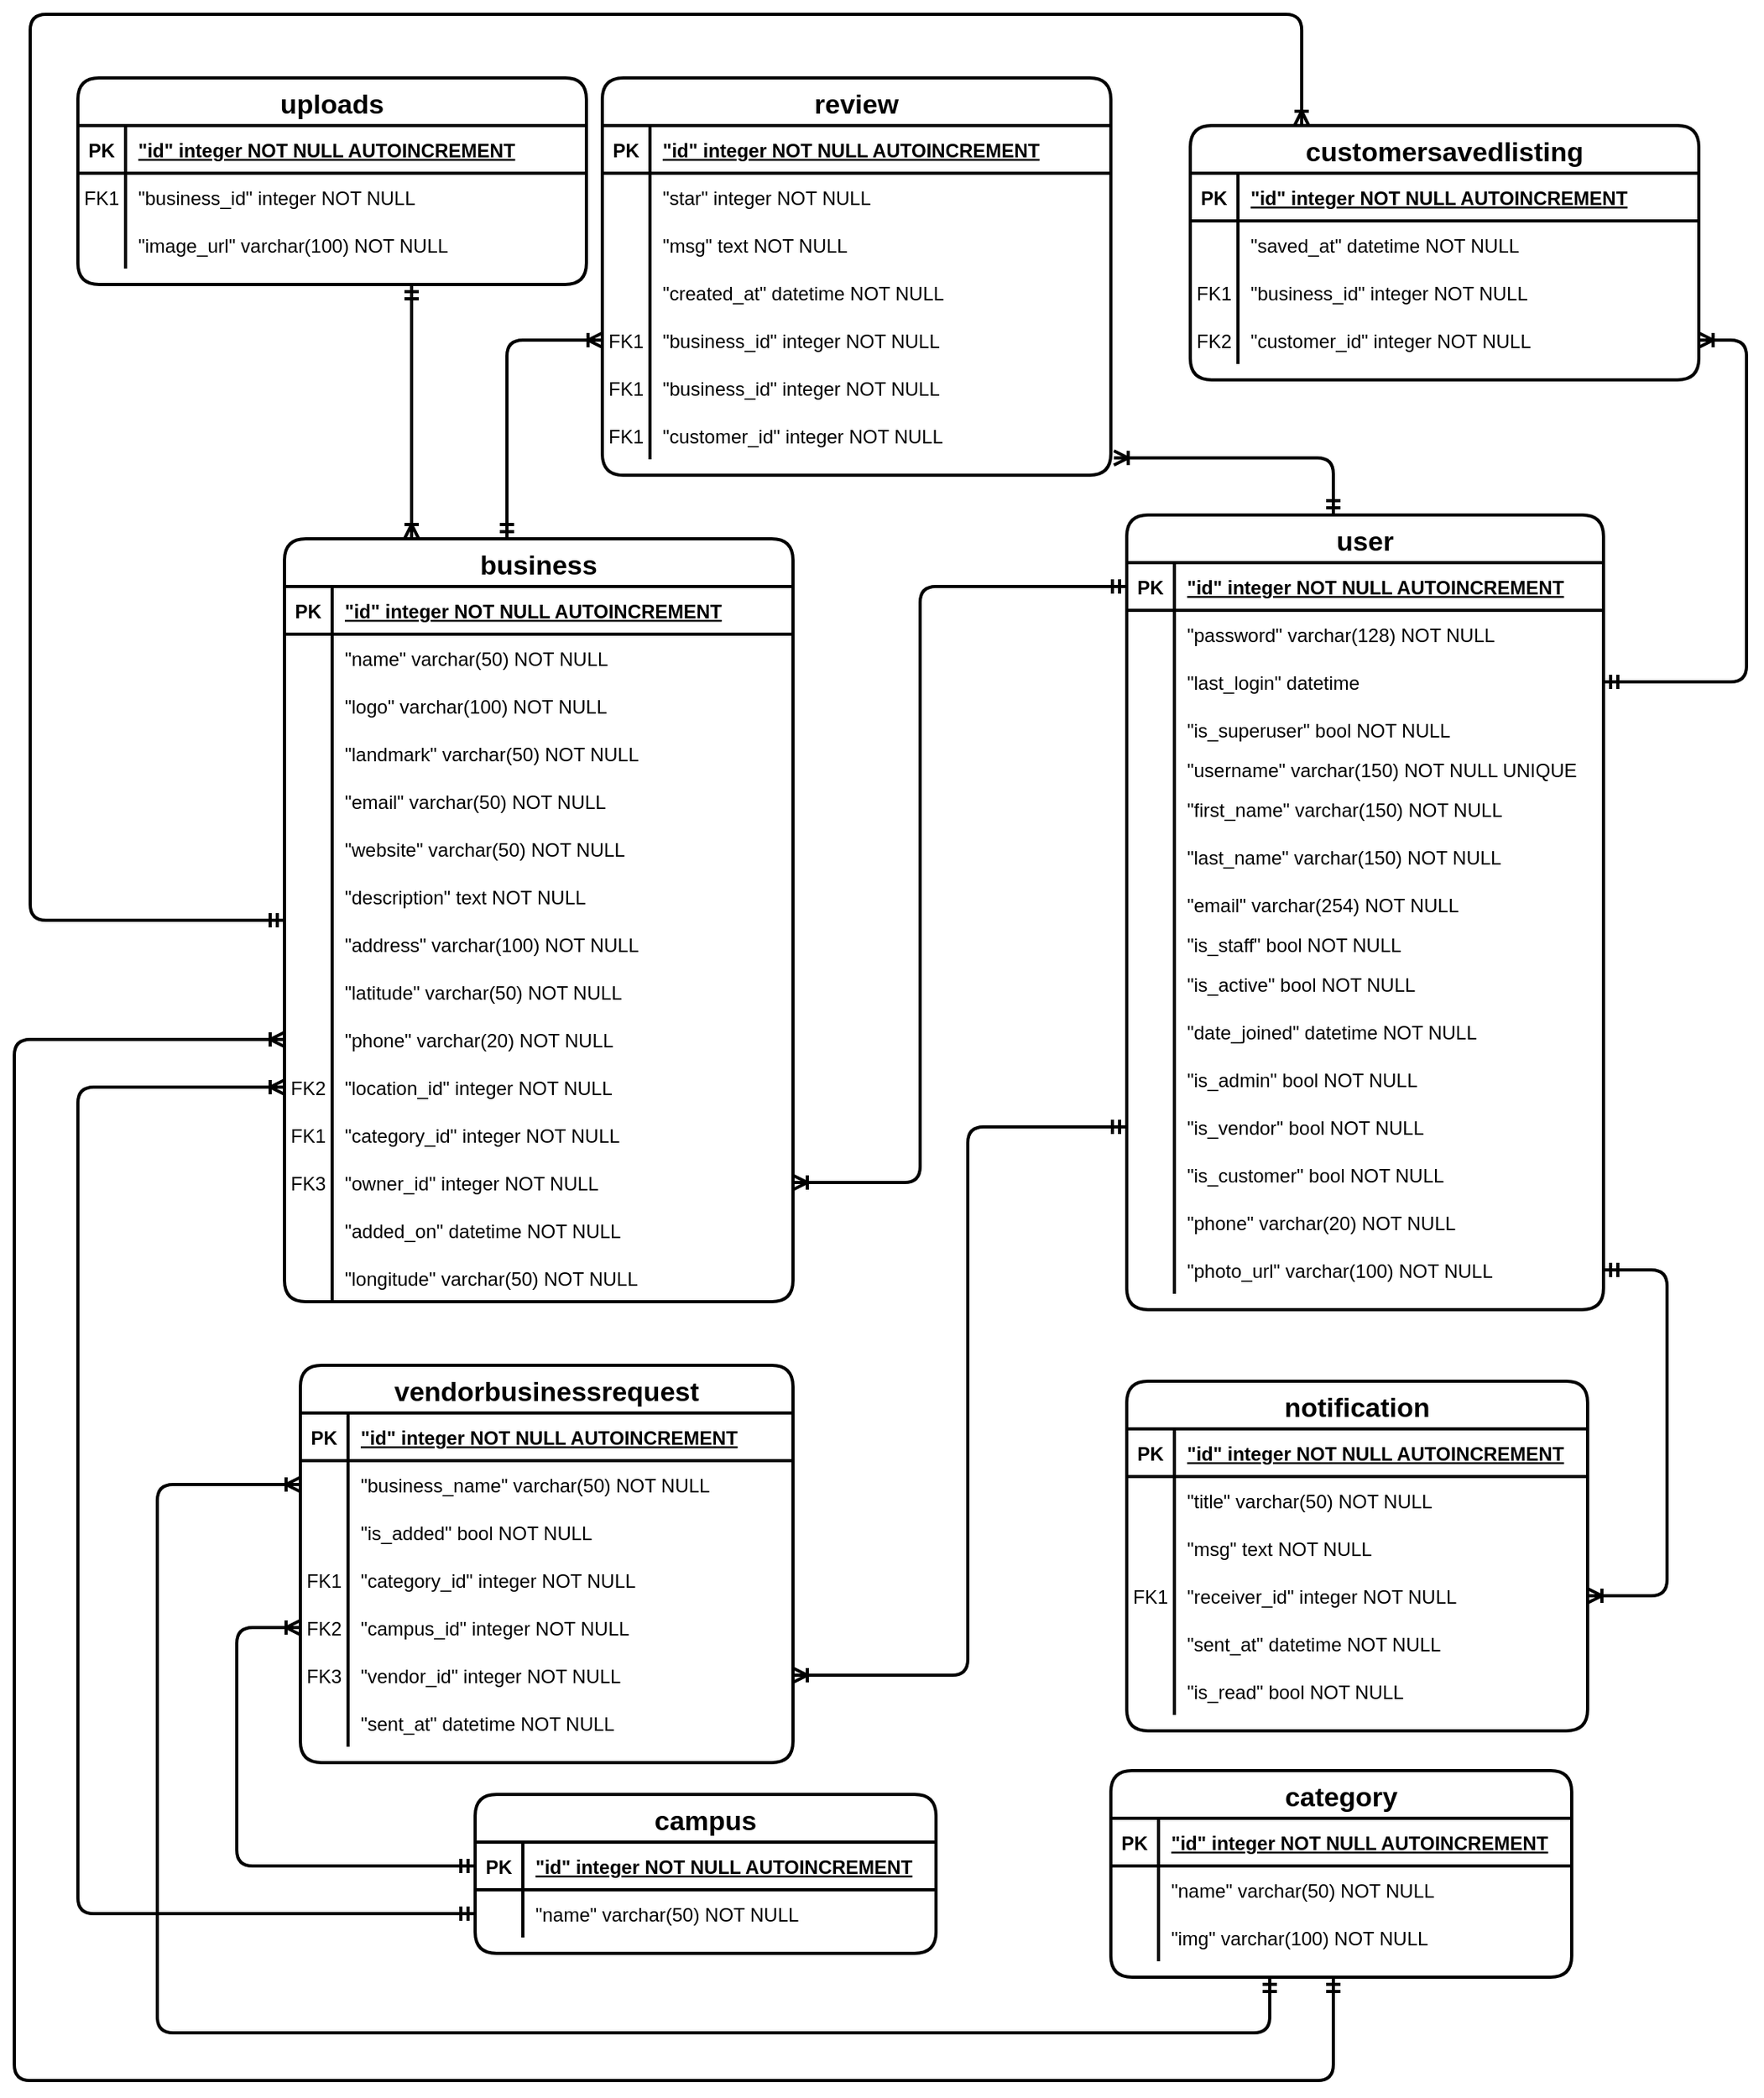 <mxfile version="20.3.0" type="device"><diagram id="C5RBs43oDa-KdzZeNtuy" name="Page-1"><mxGraphModel dx="5094" dy="3056" grid="1" gridSize="10" guides="1" tooltips="1" connect="1" arrows="1" fold="1" page="1" pageScale="1" pageWidth="827" pageHeight="1169" math="0" shadow="0"><root><mxCell id="WIyWlLk6GJQsqaUBKTNV-0"/><mxCell id="WIyWlLk6GJQsqaUBKTNV-1" parent="WIyWlLk6GJQsqaUBKTNV-0"/><mxCell id="86Ofw-eT3LW61Ezu-JKH-33" value="business" style="shape=table;startSize=30;container=1;collapsible=1;childLayout=tableLayout;fixedRows=1;rowLines=0;fontStyle=1;align=center;resizeLast=1;rounded=1;strokeWidth=2;fontSize=17;" parent="WIyWlLk6GJQsqaUBKTNV-1" vertex="1"><mxGeometry x="-750" y="-115" width="320" height="480" as="geometry"/></mxCell><mxCell id="86Ofw-eT3LW61Ezu-JKH-34" value="" style="shape=tableRow;horizontal=0;startSize=0;swimlaneHead=0;swimlaneBody=0;fillColor=none;collapsible=0;dropTarget=0;points=[[0,0.5],[1,0.5]];portConstraint=eastwest;top=0;left=0;right=0;bottom=1;rounded=1;strokeWidth=2;" parent="86Ofw-eT3LW61Ezu-JKH-33" vertex="1"><mxGeometry y="30" width="320" height="30" as="geometry"/></mxCell><mxCell id="86Ofw-eT3LW61Ezu-JKH-35" value="PK" style="shape=partialRectangle;overflow=hidden;connectable=0;fillColor=none;top=0;left=0;bottom=0;right=0;fontStyle=1;rounded=1;strokeWidth=2;" parent="86Ofw-eT3LW61Ezu-JKH-34" vertex="1"><mxGeometry width="30" height="30" as="geometry"><mxRectangle width="30" height="30" as="alternateBounds"/></mxGeometry></mxCell><mxCell id="86Ofw-eT3LW61Ezu-JKH-36" value="&quot;id&quot;&#9;integer NOT NULL  AUTOINCREMENT" style="shape=partialRectangle;overflow=hidden;connectable=0;fillColor=none;align=left;top=0;left=0;bottom=0;right=0;spacingLeft=6;fontStyle=5;rounded=1;strokeWidth=2;" parent="86Ofw-eT3LW61Ezu-JKH-34" vertex="1"><mxGeometry x="30" width="290" height="30" as="geometry"><mxRectangle width="290" height="30" as="alternateBounds"/></mxGeometry></mxCell><mxCell id="86Ofw-eT3LW61Ezu-JKH-37" value="" style="shape=tableRow;horizontal=0;startSize=0;swimlaneHead=0;swimlaneBody=0;fillColor=none;collapsible=0;dropTarget=0;points=[[0,0.5],[1,0.5]];portConstraint=eastwest;top=0;left=0;right=0;bottom=0;rounded=1;strokeWidth=2;" parent="86Ofw-eT3LW61Ezu-JKH-33" vertex="1"><mxGeometry y="60" width="320" height="30" as="geometry"/></mxCell><mxCell id="86Ofw-eT3LW61Ezu-JKH-38" value="" style="shape=partialRectangle;overflow=hidden;connectable=0;fillColor=none;top=0;left=0;bottom=0;right=0;rounded=1;strokeWidth=2;" parent="86Ofw-eT3LW61Ezu-JKH-37" vertex="1"><mxGeometry width="30" height="30" as="geometry"><mxRectangle width="30" height="30" as="alternateBounds"/></mxGeometry></mxCell><mxCell id="86Ofw-eT3LW61Ezu-JKH-39" value="&quot;name&quot;&#9;varchar(50) NOT NULL" style="shape=partialRectangle;overflow=hidden;connectable=0;fillColor=none;align=left;top=0;left=0;bottom=0;right=0;spacingLeft=6;rounded=1;strokeWidth=2;" parent="86Ofw-eT3LW61Ezu-JKH-37" vertex="1"><mxGeometry x="30" width="290" height="30" as="geometry"><mxRectangle width="290" height="30" as="alternateBounds"/></mxGeometry></mxCell><mxCell id="86Ofw-eT3LW61Ezu-JKH-40" value="" style="shape=tableRow;horizontal=0;startSize=0;swimlaneHead=0;swimlaneBody=0;fillColor=none;collapsible=0;dropTarget=0;points=[[0,0.5],[1,0.5]];portConstraint=eastwest;top=0;left=0;right=0;bottom=0;rounded=1;strokeWidth=2;" parent="86Ofw-eT3LW61Ezu-JKH-33" vertex="1"><mxGeometry y="90" width="320" height="30" as="geometry"/></mxCell><mxCell id="86Ofw-eT3LW61Ezu-JKH-41" value="" style="shape=partialRectangle;overflow=hidden;connectable=0;fillColor=none;top=0;left=0;bottom=0;right=0;rounded=1;strokeWidth=2;" parent="86Ofw-eT3LW61Ezu-JKH-40" vertex="1"><mxGeometry width="30" height="30" as="geometry"><mxRectangle width="30" height="30" as="alternateBounds"/></mxGeometry></mxCell><mxCell id="86Ofw-eT3LW61Ezu-JKH-42" value="&quot;logo&quot;&#9;varchar(100) NOT NULL" style="shape=partialRectangle;overflow=hidden;connectable=0;fillColor=none;align=left;top=0;left=0;bottom=0;right=0;spacingLeft=6;rounded=1;strokeWidth=2;" parent="86Ofw-eT3LW61Ezu-JKH-40" vertex="1"><mxGeometry x="30" width="290" height="30" as="geometry"><mxRectangle width="290" height="30" as="alternateBounds"/></mxGeometry></mxCell><mxCell id="86Ofw-eT3LW61Ezu-JKH-43" value="" style="shape=tableRow;horizontal=0;startSize=0;swimlaneHead=0;swimlaneBody=0;fillColor=none;collapsible=0;dropTarget=0;points=[[0,0.5],[1,0.5]];portConstraint=eastwest;top=0;left=0;right=0;bottom=0;rounded=1;strokeWidth=2;" parent="86Ofw-eT3LW61Ezu-JKH-33" vertex="1"><mxGeometry y="120" width="320" height="30" as="geometry"/></mxCell><mxCell id="86Ofw-eT3LW61Ezu-JKH-44" value="" style="shape=partialRectangle;overflow=hidden;connectable=0;fillColor=none;top=0;left=0;bottom=0;right=0;rounded=1;strokeWidth=2;" parent="86Ofw-eT3LW61Ezu-JKH-43" vertex="1"><mxGeometry width="30" height="30" as="geometry"><mxRectangle width="30" height="30" as="alternateBounds"/></mxGeometry></mxCell><mxCell id="86Ofw-eT3LW61Ezu-JKH-45" value="&quot;landmark&quot;&#9;varchar(50) NOT NULL" style="shape=partialRectangle;overflow=hidden;connectable=0;fillColor=none;align=left;top=0;left=0;bottom=0;right=0;spacingLeft=6;rounded=1;strokeWidth=2;" parent="86Ofw-eT3LW61Ezu-JKH-43" vertex="1"><mxGeometry x="30" width="290" height="30" as="geometry"><mxRectangle width="290" height="30" as="alternateBounds"/></mxGeometry></mxCell><mxCell id="86Ofw-eT3LW61Ezu-JKH-46" value="" style="shape=tableRow;horizontal=0;startSize=0;swimlaneHead=0;swimlaneBody=0;fillColor=none;collapsible=0;dropTarget=0;points=[[0,0.5],[1,0.5]];portConstraint=eastwest;top=0;left=0;right=0;bottom=0;rounded=1;strokeWidth=2;" parent="86Ofw-eT3LW61Ezu-JKH-33" vertex="1"><mxGeometry y="150" width="320" height="30" as="geometry"/></mxCell><mxCell id="86Ofw-eT3LW61Ezu-JKH-47" value="" style="shape=partialRectangle;overflow=hidden;connectable=0;fillColor=none;top=0;left=0;bottom=0;right=0;rounded=1;strokeWidth=2;" parent="86Ofw-eT3LW61Ezu-JKH-46" vertex="1"><mxGeometry width="30" height="30" as="geometry"><mxRectangle width="30" height="30" as="alternateBounds"/></mxGeometry></mxCell><mxCell id="86Ofw-eT3LW61Ezu-JKH-48" value="&quot;email&quot;&#9;varchar(50) NOT NULL" style="shape=partialRectangle;overflow=hidden;connectable=0;fillColor=none;align=left;top=0;left=0;bottom=0;right=0;spacingLeft=6;rounded=1;strokeWidth=2;" parent="86Ofw-eT3LW61Ezu-JKH-46" vertex="1"><mxGeometry x="30" width="290" height="30" as="geometry"><mxRectangle width="290" height="30" as="alternateBounds"/></mxGeometry></mxCell><mxCell id="86Ofw-eT3LW61Ezu-JKH-49" value="" style="shape=tableRow;horizontal=0;startSize=0;swimlaneHead=0;swimlaneBody=0;fillColor=none;collapsible=0;dropTarget=0;points=[[0,0.5],[1,0.5]];portConstraint=eastwest;top=0;left=0;right=0;bottom=0;rounded=1;strokeWidth=2;" parent="86Ofw-eT3LW61Ezu-JKH-33" vertex="1"><mxGeometry y="180" width="320" height="30" as="geometry"/></mxCell><mxCell id="86Ofw-eT3LW61Ezu-JKH-50" value="" style="shape=partialRectangle;overflow=hidden;connectable=0;fillColor=none;top=0;left=0;bottom=0;right=0;rounded=1;strokeWidth=2;" parent="86Ofw-eT3LW61Ezu-JKH-49" vertex="1"><mxGeometry width="30" height="30" as="geometry"><mxRectangle width="30" height="30" as="alternateBounds"/></mxGeometry></mxCell><mxCell id="86Ofw-eT3LW61Ezu-JKH-51" value="&quot;website&quot;&#9;varchar(50) NOT NULL" style="shape=partialRectangle;overflow=hidden;connectable=0;fillColor=none;align=left;top=0;left=0;bottom=0;right=0;spacingLeft=6;rounded=1;strokeWidth=2;" parent="86Ofw-eT3LW61Ezu-JKH-49" vertex="1"><mxGeometry x="30" width="290" height="30" as="geometry"><mxRectangle width="290" height="30" as="alternateBounds"/></mxGeometry></mxCell><mxCell id="86Ofw-eT3LW61Ezu-JKH-52" value="" style="shape=tableRow;horizontal=0;startSize=0;swimlaneHead=0;swimlaneBody=0;fillColor=none;collapsible=0;dropTarget=0;points=[[0,0.5],[1,0.5]];portConstraint=eastwest;top=0;left=0;right=0;bottom=0;rounded=1;strokeWidth=2;" parent="86Ofw-eT3LW61Ezu-JKH-33" vertex="1"><mxGeometry y="210" width="320" height="30" as="geometry"/></mxCell><mxCell id="86Ofw-eT3LW61Ezu-JKH-53" value="" style="shape=partialRectangle;overflow=hidden;connectable=0;fillColor=none;top=0;left=0;bottom=0;right=0;rounded=1;strokeWidth=2;" parent="86Ofw-eT3LW61Ezu-JKH-52" vertex="1"><mxGeometry width="30" height="30" as="geometry"><mxRectangle width="30" height="30" as="alternateBounds"/></mxGeometry></mxCell><mxCell id="86Ofw-eT3LW61Ezu-JKH-54" value="&quot;description&quot;&#9;text NOT NULL" style="shape=partialRectangle;overflow=hidden;connectable=0;fillColor=none;align=left;top=0;left=0;bottom=0;right=0;spacingLeft=6;rounded=1;strokeWidth=2;" parent="86Ofw-eT3LW61Ezu-JKH-52" vertex="1"><mxGeometry x="30" width="290" height="30" as="geometry"><mxRectangle width="290" height="30" as="alternateBounds"/></mxGeometry></mxCell><mxCell id="86Ofw-eT3LW61Ezu-JKH-55" value="" style="shape=tableRow;horizontal=0;startSize=0;swimlaneHead=0;swimlaneBody=0;fillColor=none;collapsible=0;dropTarget=0;points=[[0,0.5],[1,0.5]];portConstraint=eastwest;top=0;left=0;right=0;bottom=0;rounded=1;strokeWidth=2;" parent="86Ofw-eT3LW61Ezu-JKH-33" vertex="1"><mxGeometry y="240" width="320" height="30" as="geometry"/></mxCell><mxCell id="86Ofw-eT3LW61Ezu-JKH-56" value="" style="shape=partialRectangle;overflow=hidden;connectable=0;fillColor=none;top=0;left=0;bottom=0;right=0;rounded=1;strokeWidth=2;" parent="86Ofw-eT3LW61Ezu-JKH-55" vertex="1"><mxGeometry width="30" height="30" as="geometry"><mxRectangle width="30" height="30" as="alternateBounds"/></mxGeometry></mxCell><mxCell id="86Ofw-eT3LW61Ezu-JKH-57" value="&quot;address&quot;&#9;varchar(100) NOT NULL" style="shape=partialRectangle;overflow=hidden;connectable=0;fillColor=none;align=left;top=0;left=0;bottom=0;right=0;spacingLeft=6;rounded=1;strokeWidth=2;" parent="86Ofw-eT3LW61Ezu-JKH-55" vertex="1"><mxGeometry x="30" width="290" height="30" as="geometry"><mxRectangle width="290" height="30" as="alternateBounds"/></mxGeometry></mxCell><mxCell id="86Ofw-eT3LW61Ezu-JKH-58" value="" style="shape=tableRow;horizontal=0;startSize=0;swimlaneHead=0;swimlaneBody=0;fillColor=none;collapsible=0;dropTarget=0;points=[[0,0.5],[1,0.5]];portConstraint=eastwest;top=0;left=0;right=0;bottom=0;rounded=1;strokeWidth=2;" parent="86Ofw-eT3LW61Ezu-JKH-33" vertex="1"><mxGeometry y="270" width="320" height="30" as="geometry"/></mxCell><mxCell id="86Ofw-eT3LW61Ezu-JKH-59" value="" style="shape=partialRectangle;overflow=hidden;connectable=0;fillColor=none;top=0;left=0;bottom=0;right=0;rounded=1;strokeWidth=2;" parent="86Ofw-eT3LW61Ezu-JKH-58" vertex="1"><mxGeometry width="30" height="30" as="geometry"><mxRectangle width="30" height="30" as="alternateBounds"/></mxGeometry></mxCell><mxCell id="86Ofw-eT3LW61Ezu-JKH-60" value="&quot;latitude&quot;&#9;varchar(50) NOT NULL" style="shape=partialRectangle;overflow=hidden;connectable=0;fillColor=none;align=left;top=0;left=0;bottom=0;right=0;spacingLeft=6;rounded=1;strokeWidth=2;" parent="86Ofw-eT3LW61Ezu-JKH-58" vertex="1"><mxGeometry x="30" width="290" height="30" as="geometry"><mxRectangle width="290" height="30" as="alternateBounds"/></mxGeometry></mxCell><mxCell id="86Ofw-eT3LW61Ezu-JKH-61" value="" style="shape=tableRow;horizontal=0;startSize=0;swimlaneHead=0;swimlaneBody=0;fillColor=none;collapsible=0;dropTarget=0;points=[[0,0.5],[1,0.5]];portConstraint=eastwest;top=0;left=0;right=0;bottom=0;rounded=1;strokeWidth=2;" parent="86Ofw-eT3LW61Ezu-JKH-33" vertex="1"><mxGeometry y="300" width="320" height="30" as="geometry"/></mxCell><mxCell id="86Ofw-eT3LW61Ezu-JKH-62" value="" style="shape=partialRectangle;overflow=hidden;connectable=0;fillColor=none;top=0;left=0;bottom=0;right=0;rounded=1;strokeWidth=2;" parent="86Ofw-eT3LW61Ezu-JKH-61" vertex="1"><mxGeometry width="30" height="30" as="geometry"><mxRectangle width="30" height="30" as="alternateBounds"/></mxGeometry></mxCell><mxCell id="86Ofw-eT3LW61Ezu-JKH-63" value="&quot;phone&quot;&#9;varchar(20) NOT NULL" style="shape=partialRectangle;overflow=hidden;connectable=0;fillColor=none;align=left;top=0;left=0;bottom=0;right=0;spacingLeft=6;rounded=1;strokeWidth=2;" parent="86Ofw-eT3LW61Ezu-JKH-61" vertex="1"><mxGeometry x="30" width="290" height="30" as="geometry"><mxRectangle width="290" height="30" as="alternateBounds"/></mxGeometry></mxCell><mxCell id="86Ofw-eT3LW61Ezu-JKH-67" value="" style="shape=tableRow;horizontal=0;startSize=0;swimlaneHead=0;swimlaneBody=0;fillColor=none;collapsible=0;dropTarget=0;points=[[0,0.5],[1,0.5]];portConstraint=eastwest;top=0;left=0;right=0;bottom=0;rounded=1;strokeWidth=2;" parent="86Ofw-eT3LW61Ezu-JKH-33" vertex="1"><mxGeometry y="330" width="320" height="30" as="geometry"/></mxCell><mxCell id="86Ofw-eT3LW61Ezu-JKH-68" value="FK2" style="shape=partialRectangle;overflow=hidden;connectable=0;fillColor=none;top=0;left=0;bottom=0;right=0;rounded=1;strokeWidth=2;" parent="86Ofw-eT3LW61Ezu-JKH-67" vertex="1"><mxGeometry width="30" height="30" as="geometry"><mxRectangle width="30" height="30" as="alternateBounds"/></mxGeometry></mxCell><mxCell id="86Ofw-eT3LW61Ezu-JKH-69" value="&quot;location_id&quot;&#9;integer NOT NULL" style="shape=partialRectangle;overflow=hidden;connectable=0;fillColor=none;align=left;top=0;left=0;bottom=0;right=0;spacingLeft=6;rounded=1;strokeWidth=2;" parent="86Ofw-eT3LW61Ezu-JKH-67" vertex="1"><mxGeometry x="30" width="290" height="30" as="geometry"><mxRectangle width="290" height="30" as="alternateBounds"/></mxGeometry></mxCell><mxCell id="86Ofw-eT3LW61Ezu-JKH-64" value="" style="shape=tableRow;horizontal=0;startSize=0;swimlaneHead=0;swimlaneBody=0;fillColor=none;collapsible=0;dropTarget=0;points=[[0,0.5],[1,0.5]];portConstraint=eastwest;top=0;left=0;right=0;bottom=0;rounded=1;strokeWidth=2;" parent="86Ofw-eT3LW61Ezu-JKH-33" vertex="1"><mxGeometry y="360" width="320" height="30" as="geometry"/></mxCell><mxCell id="86Ofw-eT3LW61Ezu-JKH-65" value="FK1" style="shape=partialRectangle;overflow=hidden;connectable=0;fillColor=none;top=0;left=0;bottom=0;right=0;rounded=1;strokeWidth=2;" parent="86Ofw-eT3LW61Ezu-JKH-64" vertex="1"><mxGeometry width="30" height="30" as="geometry"><mxRectangle width="30" height="30" as="alternateBounds"/></mxGeometry></mxCell><mxCell id="86Ofw-eT3LW61Ezu-JKH-66" value="&quot;category_id&quot;&#9;integer NOT NULL" style="shape=partialRectangle;overflow=hidden;connectable=0;fillColor=none;align=left;top=0;left=0;bottom=0;right=0;spacingLeft=6;rounded=1;strokeWidth=2;" parent="86Ofw-eT3LW61Ezu-JKH-64" vertex="1"><mxGeometry x="30" width="290" height="30" as="geometry"><mxRectangle width="290" height="30" as="alternateBounds"/></mxGeometry></mxCell><mxCell id="86Ofw-eT3LW61Ezu-JKH-70" value="" style="shape=tableRow;horizontal=0;startSize=0;swimlaneHead=0;swimlaneBody=0;fillColor=none;collapsible=0;dropTarget=0;points=[[0,0.5],[1,0.5]];portConstraint=eastwest;top=0;left=0;right=0;bottom=0;rounded=1;strokeWidth=2;" parent="86Ofw-eT3LW61Ezu-JKH-33" vertex="1"><mxGeometry y="390" width="320" height="30" as="geometry"/></mxCell><mxCell id="86Ofw-eT3LW61Ezu-JKH-71" value="FK3" style="shape=partialRectangle;overflow=hidden;connectable=0;fillColor=none;top=0;left=0;bottom=0;right=0;rounded=1;strokeWidth=2;" parent="86Ofw-eT3LW61Ezu-JKH-70" vertex="1"><mxGeometry width="30" height="30" as="geometry"><mxRectangle width="30" height="30" as="alternateBounds"/></mxGeometry></mxCell><mxCell id="86Ofw-eT3LW61Ezu-JKH-72" value="&quot;owner_id&quot;&#9;integer NOT NULL" style="shape=partialRectangle;overflow=hidden;connectable=0;fillColor=none;align=left;top=0;left=0;bottom=0;right=0;spacingLeft=6;rounded=1;strokeWidth=2;" parent="86Ofw-eT3LW61Ezu-JKH-70" vertex="1"><mxGeometry x="30" width="290" height="30" as="geometry"><mxRectangle width="290" height="30" as="alternateBounds"/></mxGeometry></mxCell><mxCell id="86Ofw-eT3LW61Ezu-JKH-73" value="" style="shape=tableRow;horizontal=0;startSize=0;swimlaneHead=0;swimlaneBody=0;fillColor=none;collapsible=0;dropTarget=0;points=[[0,0.5],[1,0.5]];portConstraint=eastwest;top=0;left=0;right=0;bottom=0;rounded=1;strokeWidth=2;" parent="86Ofw-eT3LW61Ezu-JKH-33" vertex="1"><mxGeometry y="420" width="320" height="30" as="geometry"/></mxCell><mxCell id="86Ofw-eT3LW61Ezu-JKH-74" value="" style="shape=partialRectangle;overflow=hidden;connectable=0;fillColor=none;top=0;left=0;bottom=0;right=0;rounded=1;strokeWidth=2;" parent="86Ofw-eT3LW61Ezu-JKH-73" vertex="1"><mxGeometry width="30" height="30" as="geometry"><mxRectangle width="30" height="30" as="alternateBounds"/></mxGeometry></mxCell><mxCell id="86Ofw-eT3LW61Ezu-JKH-75" value="&quot;added_on&quot;&#9;datetime NOT NULL" style="shape=partialRectangle;overflow=hidden;connectable=0;fillColor=none;align=left;top=0;left=0;bottom=0;right=0;spacingLeft=6;rounded=1;strokeWidth=2;" parent="86Ofw-eT3LW61Ezu-JKH-73" vertex="1"><mxGeometry x="30" width="290" height="30" as="geometry"><mxRectangle width="290" height="30" as="alternateBounds"/></mxGeometry></mxCell><mxCell id="86Ofw-eT3LW61Ezu-JKH-76" value="" style="shape=tableRow;horizontal=0;startSize=0;swimlaneHead=0;swimlaneBody=0;fillColor=none;collapsible=0;dropTarget=0;points=[[0,0.5],[1,0.5]];portConstraint=eastwest;top=0;left=0;right=0;bottom=0;rounded=1;strokeWidth=2;" parent="86Ofw-eT3LW61Ezu-JKH-33" vertex="1"><mxGeometry y="450" width="320" height="30" as="geometry"/></mxCell><mxCell id="86Ofw-eT3LW61Ezu-JKH-77" value="" style="shape=partialRectangle;overflow=hidden;connectable=0;fillColor=none;top=0;left=0;bottom=0;right=0;rounded=1;strokeWidth=2;" parent="86Ofw-eT3LW61Ezu-JKH-76" vertex="1"><mxGeometry width="30" height="30" as="geometry"><mxRectangle width="30" height="30" as="alternateBounds"/></mxGeometry></mxCell><mxCell id="86Ofw-eT3LW61Ezu-JKH-78" value="&quot;longitude&quot;&#9;varchar(50) NOT NULL" style="shape=partialRectangle;overflow=hidden;connectable=0;fillColor=none;align=left;top=0;left=0;bottom=0;right=0;spacingLeft=6;rounded=1;strokeWidth=2;" parent="86Ofw-eT3LW61Ezu-JKH-76" vertex="1"><mxGeometry x="30" width="290" height="30" as="geometry"><mxRectangle width="290" height="30" as="alternateBounds"/></mxGeometry></mxCell><mxCell id="86Ofw-eT3LW61Ezu-JKH-88" value="vendorbusinessrequest" style="shape=table;startSize=30;container=1;collapsible=1;childLayout=tableLayout;fixedRows=1;rowLines=0;fontStyle=1;align=center;resizeLast=1;rounded=1;strokeWidth=2;fontSize=17;" parent="WIyWlLk6GJQsqaUBKTNV-1" vertex="1"><mxGeometry x="-740" y="405" width="310" height="250" as="geometry"/></mxCell><mxCell id="86Ofw-eT3LW61Ezu-JKH-89" value="" style="shape=tableRow;horizontal=0;startSize=0;swimlaneHead=0;swimlaneBody=0;fillColor=none;collapsible=0;dropTarget=0;points=[[0,0.5],[1,0.5]];portConstraint=eastwest;top=0;left=0;right=0;bottom=1;rounded=1;strokeWidth=2;" parent="86Ofw-eT3LW61Ezu-JKH-88" vertex="1"><mxGeometry y="30" width="310" height="30" as="geometry"/></mxCell><mxCell id="86Ofw-eT3LW61Ezu-JKH-90" value="PK" style="shape=partialRectangle;overflow=hidden;connectable=0;fillColor=none;top=0;left=0;bottom=0;right=0;fontStyle=1;rounded=1;strokeWidth=2;" parent="86Ofw-eT3LW61Ezu-JKH-89" vertex="1"><mxGeometry width="30" height="30" as="geometry"><mxRectangle width="30" height="30" as="alternateBounds"/></mxGeometry></mxCell><mxCell id="86Ofw-eT3LW61Ezu-JKH-91" value="&quot;id&quot;&#9;integer NOT NULL  AUTOINCREMENT" style="shape=partialRectangle;overflow=hidden;connectable=0;fillColor=none;align=left;top=0;left=0;bottom=0;right=0;spacingLeft=6;fontStyle=5;rounded=1;strokeWidth=2;" parent="86Ofw-eT3LW61Ezu-JKH-89" vertex="1"><mxGeometry x="30" width="280" height="30" as="geometry"><mxRectangle width="280" height="30" as="alternateBounds"/></mxGeometry></mxCell><mxCell id="86Ofw-eT3LW61Ezu-JKH-92" value="" style="shape=tableRow;horizontal=0;startSize=0;swimlaneHead=0;swimlaneBody=0;fillColor=none;collapsible=0;dropTarget=0;points=[[0,0.5],[1,0.5]];portConstraint=eastwest;top=0;left=0;right=0;bottom=0;rounded=1;strokeWidth=2;" parent="86Ofw-eT3LW61Ezu-JKH-88" vertex="1"><mxGeometry y="60" width="310" height="30" as="geometry"/></mxCell><mxCell id="86Ofw-eT3LW61Ezu-JKH-93" value="" style="shape=partialRectangle;overflow=hidden;connectable=0;fillColor=none;top=0;left=0;bottom=0;right=0;rounded=1;strokeWidth=2;" parent="86Ofw-eT3LW61Ezu-JKH-92" vertex="1"><mxGeometry width="30" height="30" as="geometry"><mxRectangle width="30" height="30" as="alternateBounds"/></mxGeometry></mxCell><mxCell id="86Ofw-eT3LW61Ezu-JKH-94" value="&quot;business_name&quot;&#9;varchar(50) NOT NULL" style="shape=partialRectangle;overflow=hidden;connectable=0;fillColor=none;align=left;top=0;left=0;bottom=0;right=0;spacingLeft=6;rounded=1;strokeWidth=2;" parent="86Ofw-eT3LW61Ezu-JKH-92" vertex="1"><mxGeometry x="30" width="280" height="30" as="geometry"><mxRectangle width="280" height="30" as="alternateBounds"/></mxGeometry></mxCell><mxCell id="86Ofw-eT3LW61Ezu-JKH-95" value="" style="shape=tableRow;horizontal=0;startSize=0;swimlaneHead=0;swimlaneBody=0;fillColor=none;collapsible=0;dropTarget=0;points=[[0,0.5],[1,0.5]];portConstraint=eastwest;top=0;left=0;right=0;bottom=0;rounded=1;strokeWidth=2;" parent="86Ofw-eT3LW61Ezu-JKH-88" vertex="1"><mxGeometry y="90" width="310" height="30" as="geometry"/></mxCell><mxCell id="86Ofw-eT3LW61Ezu-JKH-96" value="" style="shape=partialRectangle;overflow=hidden;connectable=0;fillColor=none;top=0;left=0;bottom=0;right=0;rounded=1;strokeWidth=2;" parent="86Ofw-eT3LW61Ezu-JKH-95" vertex="1"><mxGeometry width="30" height="30" as="geometry"><mxRectangle width="30" height="30" as="alternateBounds"/></mxGeometry></mxCell><mxCell id="86Ofw-eT3LW61Ezu-JKH-97" value="&quot;is_added&quot;&#9;bool NOT NULL" style="shape=partialRectangle;overflow=hidden;connectable=0;fillColor=none;align=left;top=0;left=0;bottom=0;right=0;spacingLeft=6;rounded=1;strokeWidth=2;" parent="86Ofw-eT3LW61Ezu-JKH-95" vertex="1"><mxGeometry x="30" width="280" height="30" as="geometry"><mxRectangle width="280" height="30" as="alternateBounds"/></mxGeometry></mxCell><mxCell id="86Ofw-eT3LW61Ezu-JKH-101" value="" style="shape=tableRow;horizontal=0;startSize=0;swimlaneHead=0;swimlaneBody=0;fillColor=none;collapsible=0;dropTarget=0;points=[[0,0.5],[1,0.5]];portConstraint=eastwest;top=0;left=0;right=0;bottom=0;rounded=1;strokeWidth=2;" parent="86Ofw-eT3LW61Ezu-JKH-88" vertex="1"><mxGeometry y="120" width="310" height="30" as="geometry"/></mxCell><mxCell id="86Ofw-eT3LW61Ezu-JKH-102" value="FK1" style="shape=partialRectangle;overflow=hidden;connectable=0;fillColor=none;top=0;left=0;bottom=0;right=0;rounded=1;strokeWidth=2;" parent="86Ofw-eT3LW61Ezu-JKH-101" vertex="1"><mxGeometry width="30" height="30" as="geometry"><mxRectangle width="30" height="30" as="alternateBounds"/></mxGeometry></mxCell><mxCell id="86Ofw-eT3LW61Ezu-JKH-103" value="&quot;category_id&quot;&#9;integer NOT NULL" style="shape=partialRectangle;overflow=hidden;connectable=0;fillColor=none;align=left;top=0;left=0;bottom=0;right=0;spacingLeft=6;rounded=1;strokeWidth=2;" parent="86Ofw-eT3LW61Ezu-JKH-101" vertex="1"><mxGeometry x="30" width="280" height="30" as="geometry"><mxRectangle width="280" height="30" as="alternateBounds"/></mxGeometry></mxCell><mxCell id="86Ofw-eT3LW61Ezu-JKH-98" value="" style="shape=tableRow;horizontal=0;startSize=0;swimlaneHead=0;swimlaneBody=0;fillColor=none;collapsible=0;dropTarget=0;points=[[0,0.5],[1,0.5]];portConstraint=eastwest;top=0;left=0;right=0;bottom=0;rounded=1;strokeWidth=2;" parent="86Ofw-eT3LW61Ezu-JKH-88" vertex="1"><mxGeometry y="150" width="310" height="30" as="geometry"/></mxCell><mxCell id="86Ofw-eT3LW61Ezu-JKH-99" value="FK2" style="shape=partialRectangle;overflow=hidden;connectable=0;fillColor=none;top=0;left=0;bottom=0;right=0;rounded=1;strokeWidth=2;" parent="86Ofw-eT3LW61Ezu-JKH-98" vertex="1"><mxGeometry width="30" height="30" as="geometry"><mxRectangle width="30" height="30" as="alternateBounds"/></mxGeometry></mxCell><mxCell id="86Ofw-eT3LW61Ezu-JKH-100" value="&quot;campus_id&quot;&#9;integer NOT NULL" style="shape=partialRectangle;overflow=hidden;connectable=0;fillColor=none;align=left;top=0;left=0;bottom=0;right=0;spacingLeft=6;rounded=1;strokeWidth=2;" parent="86Ofw-eT3LW61Ezu-JKH-98" vertex="1"><mxGeometry x="30" width="280" height="30" as="geometry"><mxRectangle width="280" height="30" as="alternateBounds"/></mxGeometry></mxCell><mxCell id="86Ofw-eT3LW61Ezu-JKH-104" value="" style="shape=tableRow;horizontal=0;startSize=0;swimlaneHead=0;swimlaneBody=0;fillColor=none;collapsible=0;dropTarget=0;points=[[0,0.5],[1,0.5]];portConstraint=eastwest;top=0;left=0;right=0;bottom=0;rounded=1;strokeWidth=2;" parent="86Ofw-eT3LW61Ezu-JKH-88" vertex="1"><mxGeometry y="180" width="310" height="30" as="geometry"/></mxCell><mxCell id="86Ofw-eT3LW61Ezu-JKH-105" value="FK3" style="shape=partialRectangle;overflow=hidden;connectable=0;fillColor=none;top=0;left=0;bottom=0;right=0;rounded=1;strokeWidth=2;" parent="86Ofw-eT3LW61Ezu-JKH-104" vertex="1"><mxGeometry width="30" height="30" as="geometry"><mxRectangle width="30" height="30" as="alternateBounds"/></mxGeometry></mxCell><mxCell id="86Ofw-eT3LW61Ezu-JKH-106" value="&quot;vendor_id&quot;&#9;integer NOT NULL" style="shape=partialRectangle;overflow=hidden;connectable=0;fillColor=none;align=left;top=0;left=0;bottom=0;right=0;spacingLeft=6;rounded=1;strokeWidth=2;" parent="86Ofw-eT3LW61Ezu-JKH-104" vertex="1"><mxGeometry x="30" width="280" height="30" as="geometry"><mxRectangle width="280" height="30" as="alternateBounds"/></mxGeometry></mxCell><mxCell id="86Ofw-eT3LW61Ezu-JKH-107" value="" style="shape=tableRow;horizontal=0;startSize=0;swimlaneHead=0;swimlaneBody=0;fillColor=none;collapsible=0;dropTarget=0;points=[[0,0.5],[1,0.5]];portConstraint=eastwest;top=0;left=0;right=0;bottom=0;rounded=1;strokeWidth=2;" parent="86Ofw-eT3LW61Ezu-JKH-88" vertex="1"><mxGeometry y="210" width="310" height="30" as="geometry"/></mxCell><mxCell id="86Ofw-eT3LW61Ezu-JKH-108" value="" style="shape=partialRectangle;overflow=hidden;connectable=0;fillColor=none;top=0;left=0;bottom=0;right=0;rounded=1;strokeWidth=2;" parent="86Ofw-eT3LW61Ezu-JKH-107" vertex="1"><mxGeometry width="30" height="30" as="geometry"><mxRectangle width="30" height="30" as="alternateBounds"/></mxGeometry></mxCell><mxCell id="86Ofw-eT3LW61Ezu-JKH-109" value="&quot;sent_at&quot;&#9;datetime NOT NULL" style="shape=partialRectangle;overflow=hidden;connectable=0;fillColor=none;align=left;top=0;left=0;bottom=0;right=0;spacingLeft=6;rounded=1;strokeWidth=2;" parent="86Ofw-eT3LW61Ezu-JKH-107" vertex="1"><mxGeometry x="30" width="280" height="30" as="geometry"><mxRectangle width="280" height="30" as="alternateBounds"/></mxGeometry></mxCell><mxCell id="86Ofw-eT3LW61Ezu-JKH-119" value="notification" style="shape=table;startSize=30;container=1;collapsible=1;childLayout=tableLayout;fixedRows=1;rowLines=0;fontStyle=1;align=center;resizeLast=1;rounded=1;strokeWidth=2;fontSize=17;" parent="WIyWlLk6GJQsqaUBKTNV-1" vertex="1"><mxGeometry x="-220" y="415" width="290" height="220" as="geometry"/></mxCell><mxCell id="86Ofw-eT3LW61Ezu-JKH-120" value="" style="shape=tableRow;horizontal=0;startSize=0;swimlaneHead=0;swimlaneBody=0;fillColor=none;collapsible=0;dropTarget=0;points=[[0,0.5],[1,0.5]];portConstraint=eastwest;top=0;left=0;right=0;bottom=1;rounded=1;strokeWidth=2;" parent="86Ofw-eT3LW61Ezu-JKH-119" vertex="1"><mxGeometry y="30" width="290" height="30" as="geometry"/></mxCell><mxCell id="86Ofw-eT3LW61Ezu-JKH-121" value="PK" style="shape=partialRectangle;overflow=hidden;connectable=0;fillColor=none;top=0;left=0;bottom=0;right=0;fontStyle=1;rounded=1;strokeWidth=2;" parent="86Ofw-eT3LW61Ezu-JKH-120" vertex="1"><mxGeometry width="30" height="30" as="geometry"><mxRectangle width="30" height="30" as="alternateBounds"/></mxGeometry></mxCell><mxCell id="86Ofw-eT3LW61Ezu-JKH-122" value="&quot;id&quot;&#9;integer NOT NULL  AUTOINCREMENT" style="shape=partialRectangle;overflow=hidden;connectable=0;fillColor=none;align=left;top=0;left=0;bottom=0;right=0;spacingLeft=6;fontStyle=5;rounded=1;strokeWidth=2;" parent="86Ofw-eT3LW61Ezu-JKH-120" vertex="1"><mxGeometry x="30" width="260" height="30" as="geometry"><mxRectangle width="260" height="30" as="alternateBounds"/></mxGeometry></mxCell><mxCell id="86Ofw-eT3LW61Ezu-JKH-123" value="" style="shape=tableRow;horizontal=0;startSize=0;swimlaneHead=0;swimlaneBody=0;fillColor=none;collapsible=0;dropTarget=0;points=[[0,0.5],[1,0.5]];portConstraint=eastwest;top=0;left=0;right=0;bottom=0;rounded=1;strokeWidth=2;" parent="86Ofw-eT3LW61Ezu-JKH-119" vertex="1"><mxGeometry y="60" width="290" height="30" as="geometry"/></mxCell><mxCell id="86Ofw-eT3LW61Ezu-JKH-124" value="" style="shape=partialRectangle;overflow=hidden;connectable=0;fillColor=none;top=0;left=0;bottom=0;right=0;rounded=1;strokeWidth=2;" parent="86Ofw-eT3LW61Ezu-JKH-123" vertex="1"><mxGeometry width="30" height="30" as="geometry"><mxRectangle width="30" height="30" as="alternateBounds"/></mxGeometry></mxCell><mxCell id="86Ofw-eT3LW61Ezu-JKH-125" value="&quot;title&quot;&#9;varchar(50) NOT NULL" style="shape=partialRectangle;overflow=hidden;connectable=0;fillColor=none;align=left;top=0;left=0;bottom=0;right=0;spacingLeft=6;rounded=1;strokeWidth=2;" parent="86Ofw-eT3LW61Ezu-JKH-123" vertex="1"><mxGeometry x="30" width="260" height="30" as="geometry"><mxRectangle width="260" height="30" as="alternateBounds"/></mxGeometry></mxCell><mxCell id="86Ofw-eT3LW61Ezu-JKH-126" value="" style="shape=tableRow;horizontal=0;startSize=0;swimlaneHead=0;swimlaneBody=0;fillColor=none;collapsible=0;dropTarget=0;points=[[0,0.5],[1,0.5]];portConstraint=eastwest;top=0;left=0;right=0;bottom=0;rounded=1;strokeWidth=2;" parent="86Ofw-eT3LW61Ezu-JKH-119" vertex="1"><mxGeometry y="90" width="290" height="30" as="geometry"/></mxCell><mxCell id="86Ofw-eT3LW61Ezu-JKH-127" value="" style="shape=partialRectangle;overflow=hidden;connectable=0;fillColor=none;top=0;left=0;bottom=0;right=0;rounded=1;strokeWidth=2;" parent="86Ofw-eT3LW61Ezu-JKH-126" vertex="1"><mxGeometry width="30" height="30" as="geometry"><mxRectangle width="30" height="30" as="alternateBounds"/></mxGeometry></mxCell><mxCell id="86Ofw-eT3LW61Ezu-JKH-128" value="&quot;msg&quot;&#9;text NOT NULL" style="shape=partialRectangle;overflow=hidden;connectable=0;fillColor=none;align=left;top=0;left=0;bottom=0;right=0;spacingLeft=6;rounded=1;strokeWidth=2;" parent="86Ofw-eT3LW61Ezu-JKH-126" vertex="1"><mxGeometry x="30" width="260" height="30" as="geometry"><mxRectangle width="260" height="30" as="alternateBounds"/></mxGeometry></mxCell><mxCell id="86Ofw-eT3LW61Ezu-JKH-129" value="" style="shape=tableRow;horizontal=0;startSize=0;swimlaneHead=0;swimlaneBody=0;fillColor=none;collapsible=0;dropTarget=0;points=[[0,0.5],[1,0.5]];portConstraint=eastwest;top=0;left=0;right=0;bottom=0;rounded=1;strokeWidth=2;" parent="86Ofw-eT3LW61Ezu-JKH-119" vertex="1"><mxGeometry y="120" width="290" height="30" as="geometry"/></mxCell><mxCell id="86Ofw-eT3LW61Ezu-JKH-130" value="FK1" style="shape=partialRectangle;overflow=hidden;connectable=0;fillColor=none;top=0;left=0;bottom=0;right=0;rounded=1;strokeWidth=2;" parent="86Ofw-eT3LW61Ezu-JKH-129" vertex="1"><mxGeometry width="30" height="30" as="geometry"><mxRectangle width="30" height="30" as="alternateBounds"/></mxGeometry></mxCell><mxCell id="86Ofw-eT3LW61Ezu-JKH-131" value="&quot;receiver_id&quot;&#9;integer NOT NULL" style="shape=partialRectangle;overflow=hidden;connectable=0;fillColor=none;align=left;top=0;left=0;bottom=0;right=0;spacingLeft=6;rounded=1;strokeWidth=2;" parent="86Ofw-eT3LW61Ezu-JKH-129" vertex="1"><mxGeometry x="30" width="260" height="30" as="geometry"><mxRectangle width="260" height="30" as="alternateBounds"/></mxGeometry></mxCell><mxCell id="86Ofw-eT3LW61Ezu-JKH-132" value="" style="shape=tableRow;horizontal=0;startSize=0;swimlaneHead=0;swimlaneBody=0;fillColor=none;collapsible=0;dropTarget=0;points=[[0,0.5],[1,0.5]];portConstraint=eastwest;top=0;left=0;right=0;bottom=0;rounded=1;strokeWidth=2;" parent="86Ofw-eT3LW61Ezu-JKH-119" vertex="1"><mxGeometry y="150" width="290" height="30" as="geometry"/></mxCell><mxCell id="86Ofw-eT3LW61Ezu-JKH-133" value="" style="shape=partialRectangle;overflow=hidden;connectable=0;fillColor=none;top=0;left=0;bottom=0;right=0;rounded=1;strokeWidth=2;" parent="86Ofw-eT3LW61Ezu-JKH-132" vertex="1"><mxGeometry width="30" height="30" as="geometry"><mxRectangle width="30" height="30" as="alternateBounds"/></mxGeometry></mxCell><mxCell id="86Ofw-eT3LW61Ezu-JKH-134" value="&quot;sent_at&quot;&#9;datetime NOT NULL" style="shape=partialRectangle;overflow=hidden;connectable=0;fillColor=none;align=left;top=0;left=0;bottom=0;right=0;spacingLeft=6;rounded=1;strokeWidth=2;" parent="86Ofw-eT3LW61Ezu-JKH-132" vertex="1"><mxGeometry x="30" width="260" height="30" as="geometry"><mxRectangle width="260" height="30" as="alternateBounds"/></mxGeometry></mxCell><mxCell id="86Ofw-eT3LW61Ezu-JKH-135" value="" style="shape=tableRow;horizontal=0;startSize=0;swimlaneHead=0;swimlaneBody=0;fillColor=none;collapsible=0;dropTarget=0;points=[[0,0.5],[1,0.5]];portConstraint=eastwest;top=0;left=0;right=0;bottom=0;rounded=1;strokeWidth=2;" parent="86Ofw-eT3LW61Ezu-JKH-119" vertex="1"><mxGeometry y="180" width="290" height="30" as="geometry"/></mxCell><mxCell id="86Ofw-eT3LW61Ezu-JKH-136" value="" style="shape=partialRectangle;overflow=hidden;connectable=0;fillColor=none;top=0;left=0;bottom=0;right=0;rounded=1;strokeWidth=2;" parent="86Ofw-eT3LW61Ezu-JKH-135" vertex="1"><mxGeometry width="30" height="30" as="geometry"><mxRectangle width="30" height="30" as="alternateBounds"/></mxGeometry></mxCell><mxCell id="86Ofw-eT3LW61Ezu-JKH-137" value="&quot;is_read&quot;&#9;bool NOT NULL" style="shape=partialRectangle;overflow=hidden;connectable=0;fillColor=none;align=left;top=0;left=0;bottom=0;right=0;spacingLeft=6;rounded=1;strokeWidth=2;" parent="86Ofw-eT3LW61Ezu-JKH-135" vertex="1"><mxGeometry x="30" width="260" height="30" as="geometry"><mxRectangle width="260" height="30" as="alternateBounds"/></mxGeometry></mxCell><mxCell id="86Ofw-eT3LW61Ezu-JKH-160" value="user" style="shape=table;startSize=30;container=1;collapsible=1;childLayout=tableLayout;fixedRows=1;rowLines=0;fontStyle=1;align=center;resizeLast=1;rounded=1;strokeWidth=2;fontSize=17;" parent="WIyWlLk6GJQsqaUBKTNV-1" vertex="1"><mxGeometry x="-220" y="-130" width="300" height="500" as="geometry"/></mxCell><mxCell id="86Ofw-eT3LW61Ezu-JKH-161" value="" style="shape=tableRow;horizontal=0;startSize=0;swimlaneHead=0;swimlaneBody=0;fillColor=none;collapsible=0;dropTarget=0;points=[[0,0.5],[1,0.5]];portConstraint=eastwest;top=0;left=0;right=0;bottom=1;rounded=1;strokeWidth=2;" parent="86Ofw-eT3LW61Ezu-JKH-160" vertex="1"><mxGeometry y="30" width="300" height="30" as="geometry"/></mxCell><mxCell id="86Ofw-eT3LW61Ezu-JKH-162" value="PK" style="shape=partialRectangle;overflow=hidden;connectable=0;fillColor=none;top=0;left=0;bottom=0;right=0;fontStyle=1;rounded=1;strokeWidth=2;" parent="86Ofw-eT3LW61Ezu-JKH-161" vertex="1"><mxGeometry width="30" height="30" as="geometry"><mxRectangle width="30" height="30" as="alternateBounds"/></mxGeometry></mxCell><mxCell id="86Ofw-eT3LW61Ezu-JKH-163" value="&quot;id&quot;&#9;integer NOT NULL  AUTOINCREMENT" style="shape=partialRectangle;overflow=hidden;connectable=0;fillColor=none;align=left;top=0;left=0;bottom=0;right=0;spacingLeft=6;fontStyle=5;rounded=1;strokeWidth=2;" parent="86Ofw-eT3LW61Ezu-JKH-161" vertex="1"><mxGeometry x="30" width="270" height="30" as="geometry"><mxRectangle width="270" height="30" as="alternateBounds"/></mxGeometry></mxCell><mxCell id="86Ofw-eT3LW61Ezu-JKH-164" value="" style="shape=tableRow;horizontal=0;startSize=0;swimlaneHead=0;swimlaneBody=0;fillColor=none;collapsible=0;dropTarget=0;points=[[0,0.5],[1,0.5]];portConstraint=eastwest;top=0;left=0;right=0;bottom=0;rounded=1;strokeWidth=2;" parent="86Ofw-eT3LW61Ezu-JKH-160" vertex="1"><mxGeometry y="60" width="300" height="30" as="geometry"/></mxCell><mxCell id="86Ofw-eT3LW61Ezu-JKH-165" value="" style="shape=partialRectangle;overflow=hidden;connectable=0;fillColor=none;top=0;left=0;bottom=0;right=0;rounded=1;strokeWidth=2;" parent="86Ofw-eT3LW61Ezu-JKH-164" vertex="1"><mxGeometry width="30" height="30" as="geometry"><mxRectangle width="30" height="30" as="alternateBounds"/></mxGeometry></mxCell><mxCell id="86Ofw-eT3LW61Ezu-JKH-166" value="&quot;password&quot;&#9;varchar(128) NOT NULL" style="shape=partialRectangle;overflow=hidden;connectable=0;fillColor=none;align=left;top=0;left=0;bottom=0;right=0;spacingLeft=6;rounded=1;strokeWidth=2;" parent="86Ofw-eT3LW61Ezu-JKH-164" vertex="1"><mxGeometry x="30" width="270" height="30" as="geometry"><mxRectangle width="270" height="30" as="alternateBounds"/></mxGeometry></mxCell><mxCell id="86Ofw-eT3LW61Ezu-JKH-167" value="" style="shape=tableRow;horizontal=0;startSize=0;swimlaneHead=0;swimlaneBody=0;fillColor=none;collapsible=0;dropTarget=0;points=[[0,0.5],[1,0.5]];portConstraint=eastwest;top=0;left=0;right=0;bottom=0;rounded=1;strokeWidth=2;" parent="86Ofw-eT3LW61Ezu-JKH-160" vertex="1"><mxGeometry y="90" width="300" height="30" as="geometry"/></mxCell><mxCell id="86Ofw-eT3LW61Ezu-JKH-168" value="" style="shape=partialRectangle;overflow=hidden;connectable=0;fillColor=none;top=0;left=0;bottom=0;right=0;rounded=1;strokeWidth=2;" parent="86Ofw-eT3LW61Ezu-JKH-167" vertex="1"><mxGeometry width="30" height="30" as="geometry"><mxRectangle width="30" height="30" as="alternateBounds"/></mxGeometry></mxCell><mxCell id="86Ofw-eT3LW61Ezu-JKH-169" value="&quot;last_login&quot;&#9;datetime" style="shape=partialRectangle;overflow=hidden;connectable=0;fillColor=none;align=left;top=0;left=0;bottom=0;right=0;spacingLeft=6;rounded=1;strokeWidth=2;" parent="86Ofw-eT3LW61Ezu-JKH-167" vertex="1"><mxGeometry x="30" width="270" height="30" as="geometry"><mxRectangle width="270" height="30" as="alternateBounds"/></mxGeometry></mxCell><mxCell id="86Ofw-eT3LW61Ezu-JKH-170" value="" style="shape=tableRow;horizontal=0;startSize=0;swimlaneHead=0;swimlaneBody=0;fillColor=none;collapsible=0;dropTarget=0;points=[[0,0.5],[1,0.5]];portConstraint=eastwest;top=0;left=0;right=0;bottom=0;rounded=1;strokeWidth=2;" parent="86Ofw-eT3LW61Ezu-JKH-160" vertex="1"><mxGeometry y="120" width="300" height="30" as="geometry"/></mxCell><mxCell id="86Ofw-eT3LW61Ezu-JKH-171" value="" style="shape=partialRectangle;overflow=hidden;connectable=0;fillColor=none;top=0;left=0;bottom=0;right=0;rounded=1;strokeWidth=2;" parent="86Ofw-eT3LW61Ezu-JKH-170" vertex="1"><mxGeometry width="30" height="30" as="geometry"><mxRectangle width="30" height="30" as="alternateBounds"/></mxGeometry></mxCell><mxCell id="86Ofw-eT3LW61Ezu-JKH-172" value="&quot;is_superuser&quot;&#9;bool NOT NULL" style="shape=partialRectangle;overflow=hidden;connectable=0;fillColor=none;align=left;top=0;left=0;bottom=0;right=0;spacingLeft=6;rounded=1;strokeWidth=2;" parent="86Ofw-eT3LW61Ezu-JKH-170" vertex="1"><mxGeometry x="30" width="270" height="30" as="geometry"><mxRectangle width="270" height="30" as="alternateBounds"/></mxGeometry></mxCell><mxCell id="86Ofw-eT3LW61Ezu-JKH-173" value="" style="shape=tableRow;horizontal=0;startSize=0;swimlaneHead=0;swimlaneBody=0;fillColor=none;collapsible=0;dropTarget=0;points=[[0,0.5],[1,0.5]];portConstraint=eastwest;top=0;left=0;right=0;bottom=0;rounded=1;strokeWidth=2;" parent="86Ofw-eT3LW61Ezu-JKH-160" vertex="1"><mxGeometry y="150" width="300" height="20" as="geometry"/></mxCell><mxCell id="86Ofw-eT3LW61Ezu-JKH-174" value="" style="shape=partialRectangle;overflow=hidden;connectable=0;fillColor=none;top=0;left=0;bottom=0;right=0;rounded=1;strokeWidth=2;" parent="86Ofw-eT3LW61Ezu-JKH-173" vertex="1"><mxGeometry width="30" height="20" as="geometry"><mxRectangle width="30" height="20" as="alternateBounds"/></mxGeometry></mxCell><mxCell id="86Ofw-eT3LW61Ezu-JKH-175" value="&quot;username&quot;&#9;varchar(150) NOT NULL UNIQUE" style="shape=partialRectangle;overflow=hidden;connectable=0;fillColor=none;align=left;top=0;left=0;bottom=0;right=0;spacingLeft=6;rounded=1;strokeWidth=2;" parent="86Ofw-eT3LW61Ezu-JKH-173" vertex="1"><mxGeometry x="30" width="270" height="20" as="geometry"><mxRectangle width="270" height="20" as="alternateBounds"/></mxGeometry></mxCell><mxCell id="86Ofw-eT3LW61Ezu-JKH-176" value="" style="shape=tableRow;horizontal=0;startSize=0;swimlaneHead=0;swimlaneBody=0;fillColor=none;collapsible=0;dropTarget=0;points=[[0,0.5],[1,0.5]];portConstraint=eastwest;top=0;left=0;right=0;bottom=0;rounded=1;strokeWidth=2;" parent="86Ofw-eT3LW61Ezu-JKH-160" vertex="1"><mxGeometry y="170" width="300" height="30" as="geometry"/></mxCell><mxCell id="86Ofw-eT3LW61Ezu-JKH-177" value="" style="shape=partialRectangle;overflow=hidden;connectable=0;fillColor=none;top=0;left=0;bottom=0;right=0;rounded=1;strokeWidth=2;" parent="86Ofw-eT3LW61Ezu-JKH-176" vertex="1"><mxGeometry width="30" height="30" as="geometry"><mxRectangle width="30" height="30" as="alternateBounds"/></mxGeometry></mxCell><mxCell id="86Ofw-eT3LW61Ezu-JKH-178" value="&quot;first_name&quot;&#9;varchar(150) NOT NULL" style="shape=partialRectangle;overflow=hidden;connectable=0;fillColor=none;align=left;top=0;left=0;bottom=0;right=0;spacingLeft=6;rounded=1;strokeWidth=2;" parent="86Ofw-eT3LW61Ezu-JKH-176" vertex="1"><mxGeometry x="30" width="270" height="30" as="geometry"><mxRectangle width="270" height="30" as="alternateBounds"/></mxGeometry></mxCell><mxCell id="86Ofw-eT3LW61Ezu-JKH-179" value="" style="shape=tableRow;horizontal=0;startSize=0;swimlaneHead=0;swimlaneBody=0;fillColor=none;collapsible=0;dropTarget=0;points=[[0,0.5],[1,0.5]];portConstraint=eastwest;top=0;left=0;right=0;bottom=0;rounded=1;strokeWidth=2;" parent="86Ofw-eT3LW61Ezu-JKH-160" vertex="1"><mxGeometry y="200" width="300" height="30" as="geometry"/></mxCell><mxCell id="86Ofw-eT3LW61Ezu-JKH-180" value="" style="shape=partialRectangle;overflow=hidden;connectable=0;fillColor=none;top=0;left=0;bottom=0;right=0;rounded=1;strokeWidth=2;" parent="86Ofw-eT3LW61Ezu-JKH-179" vertex="1"><mxGeometry width="30" height="30" as="geometry"><mxRectangle width="30" height="30" as="alternateBounds"/></mxGeometry></mxCell><mxCell id="86Ofw-eT3LW61Ezu-JKH-181" value="&quot;last_name&quot;&#9;varchar(150) NOT NULL" style="shape=partialRectangle;overflow=hidden;connectable=0;fillColor=none;align=left;top=0;left=0;bottom=0;right=0;spacingLeft=6;rounded=1;strokeWidth=2;" parent="86Ofw-eT3LW61Ezu-JKH-179" vertex="1"><mxGeometry x="30" width="270" height="30" as="geometry"><mxRectangle width="270" height="30" as="alternateBounds"/></mxGeometry></mxCell><mxCell id="86Ofw-eT3LW61Ezu-JKH-182" value="" style="shape=tableRow;horizontal=0;startSize=0;swimlaneHead=0;swimlaneBody=0;fillColor=none;collapsible=0;dropTarget=0;points=[[0,0.5],[1,0.5]];portConstraint=eastwest;top=0;left=0;right=0;bottom=0;rounded=1;strokeWidth=2;" parent="86Ofw-eT3LW61Ezu-JKH-160" vertex="1"><mxGeometry y="230" width="300" height="30" as="geometry"/></mxCell><mxCell id="86Ofw-eT3LW61Ezu-JKH-183" value="" style="shape=partialRectangle;overflow=hidden;connectable=0;fillColor=none;top=0;left=0;bottom=0;right=0;rounded=1;strokeWidth=2;" parent="86Ofw-eT3LW61Ezu-JKH-182" vertex="1"><mxGeometry width="30" height="30" as="geometry"><mxRectangle width="30" height="30" as="alternateBounds"/></mxGeometry></mxCell><mxCell id="86Ofw-eT3LW61Ezu-JKH-184" value="&quot;email&quot;&#9;varchar(254) NOT NULL" style="shape=partialRectangle;overflow=hidden;connectable=0;fillColor=none;align=left;top=0;left=0;bottom=0;right=0;spacingLeft=6;rounded=1;strokeWidth=2;" parent="86Ofw-eT3LW61Ezu-JKH-182" vertex="1"><mxGeometry x="30" width="270" height="30" as="geometry"><mxRectangle width="270" height="30" as="alternateBounds"/></mxGeometry></mxCell><mxCell id="86Ofw-eT3LW61Ezu-JKH-185" value="" style="shape=tableRow;horizontal=0;startSize=0;swimlaneHead=0;swimlaneBody=0;fillColor=none;collapsible=0;dropTarget=0;points=[[0,0.5],[1,0.5]];portConstraint=eastwest;top=0;left=0;right=0;bottom=0;rounded=1;strokeWidth=2;" parent="86Ofw-eT3LW61Ezu-JKH-160" vertex="1"><mxGeometry y="260" width="300" height="20" as="geometry"/></mxCell><mxCell id="86Ofw-eT3LW61Ezu-JKH-186" value="" style="shape=partialRectangle;overflow=hidden;connectable=0;fillColor=none;top=0;left=0;bottom=0;right=0;rounded=1;strokeWidth=2;" parent="86Ofw-eT3LW61Ezu-JKH-185" vertex="1"><mxGeometry width="30" height="20" as="geometry"><mxRectangle width="30" height="20" as="alternateBounds"/></mxGeometry></mxCell><mxCell id="86Ofw-eT3LW61Ezu-JKH-187" value="&quot;is_staff&quot;&#9;bool NOT NULL" style="shape=partialRectangle;overflow=hidden;connectable=0;fillColor=none;align=left;top=0;left=0;bottom=0;right=0;spacingLeft=6;rounded=1;strokeWidth=2;" parent="86Ofw-eT3LW61Ezu-JKH-185" vertex="1"><mxGeometry x="30" width="270" height="20" as="geometry"><mxRectangle width="270" height="20" as="alternateBounds"/></mxGeometry></mxCell><mxCell id="86Ofw-eT3LW61Ezu-JKH-188" value="" style="shape=tableRow;horizontal=0;startSize=0;swimlaneHead=0;swimlaneBody=0;fillColor=none;collapsible=0;dropTarget=0;points=[[0,0.5],[1,0.5]];portConstraint=eastwest;top=0;left=0;right=0;bottom=0;rounded=1;strokeWidth=2;" parent="86Ofw-eT3LW61Ezu-JKH-160" vertex="1"><mxGeometry y="280" width="300" height="30" as="geometry"/></mxCell><mxCell id="86Ofw-eT3LW61Ezu-JKH-189" value="" style="shape=partialRectangle;overflow=hidden;connectable=0;fillColor=none;top=0;left=0;bottom=0;right=0;rounded=1;strokeWidth=2;" parent="86Ofw-eT3LW61Ezu-JKH-188" vertex="1"><mxGeometry width="30" height="30" as="geometry"><mxRectangle width="30" height="30" as="alternateBounds"/></mxGeometry></mxCell><mxCell id="86Ofw-eT3LW61Ezu-JKH-190" value="&quot;is_active&quot;&#9;bool NOT NULL" style="shape=partialRectangle;overflow=hidden;connectable=0;fillColor=none;align=left;top=0;left=0;bottom=0;right=0;spacingLeft=6;rounded=1;strokeWidth=2;" parent="86Ofw-eT3LW61Ezu-JKH-188" vertex="1"><mxGeometry x="30" width="270" height="30" as="geometry"><mxRectangle width="270" height="30" as="alternateBounds"/></mxGeometry></mxCell><mxCell id="86Ofw-eT3LW61Ezu-JKH-191" value="" style="shape=tableRow;horizontal=0;startSize=0;swimlaneHead=0;swimlaneBody=0;fillColor=none;collapsible=0;dropTarget=0;points=[[0,0.5],[1,0.5]];portConstraint=eastwest;top=0;left=0;right=0;bottom=0;rounded=1;strokeWidth=2;" parent="86Ofw-eT3LW61Ezu-JKH-160" vertex="1"><mxGeometry y="310" width="300" height="30" as="geometry"/></mxCell><mxCell id="86Ofw-eT3LW61Ezu-JKH-192" value="" style="shape=partialRectangle;overflow=hidden;connectable=0;fillColor=none;top=0;left=0;bottom=0;right=0;rounded=1;strokeWidth=2;" parent="86Ofw-eT3LW61Ezu-JKH-191" vertex="1"><mxGeometry width="30" height="30" as="geometry"><mxRectangle width="30" height="30" as="alternateBounds"/></mxGeometry></mxCell><mxCell id="86Ofw-eT3LW61Ezu-JKH-193" value="&quot;date_joined&quot;&#9;datetime NOT NULL" style="shape=partialRectangle;overflow=hidden;connectable=0;fillColor=none;align=left;top=0;left=0;bottom=0;right=0;spacingLeft=6;rounded=1;strokeWidth=2;" parent="86Ofw-eT3LW61Ezu-JKH-191" vertex="1"><mxGeometry x="30" width="270" height="30" as="geometry"><mxRectangle width="270" height="30" as="alternateBounds"/></mxGeometry></mxCell><mxCell id="86Ofw-eT3LW61Ezu-JKH-194" value="" style="shape=tableRow;horizontal=0;startSize=0;swimlaneHead=0;swimlaneBody=0;fillColor=none;collapsible=0;dropTarget=0;points=[[0,0.5],[1,0.5]];portConstraint=eastwest;top=0;left=0;right=0;bottom=0;rounded=1;strokeWidth=2;" parent="86Ofw-eT3LW61Ezu-JKH-160" vertex="1"><mxGeometry y="340" width="300" height="30" as="geometry"/></mxCell><mxCell id="86Ofw-eT3LW61Ezu-JKH-195" value="" style="shape=partialRectangle;overflow=hidden;connectable=0;fillColor=none;top=0;left=0;bottom=0;right=0;rounded=1;strokeWidth=2;" parent="86Ofw-eT3LW61Ezu-JKH-194" vertex="1"><mxGeometry width="30" height="30" as="geometry"><mxRectangle width="30" height="30" as="alternateBounds"/></mxGeometry></mxCell><mxCell id="86Ofw-eT3LW61Ezu-JKH-196" value="&quot;is_admin&quot;&#9;bool NOT NULL" style="shape=partialRectangle;overflow=hidden;connectable=0;fillColor=none;align=left;top=0;left=0;bottom=0;right=0;spacingLeft=6;rounded=1;strokeWidth=2;" parent="86Ofw-eT3LW61Ezu-JKH-194" vertex="1"><mxGeometry x="30" width="270" height="30" as="geometry"><mxRectangle width="270" height="30" as="alternateBounds"/></mxGeometry></mxCell><mxCell id="86Ofw-eT3LW61Ezu-JKH-197" value="" style="shape=tableRow;horizontal=0;startSize=0;swimlaneHead=0;swimlaneBody=0;fillColor=none;collapsible=0;dropTarget=0;points=[[0,0.5],[1,0.5]];portConstraint=eastwest;top=0;left=0;right=0;bottom=0;rounded=1;strokeWidth=2;" parent="86Ofw-eT3LW61Ezu-JKH-160" vertex="1"><mxGeometry y="370" width="300" height="30" as="geometry"/></mxCell><mxCell id="86Ofw-eT3LW61Ezu-JKH-198" value="" style="shape=partialRectangle;overflow=hidden;connectable=0;fillColor=none;top=0;left=0;bottom=0;right=0;rounded=1;strokeWidth=2;" parent="86Ofw-eT3LW61Ezu-JKH-197" vertex="1"><mxGeometry width="30" height="30" as="geometry"><mxRectangle width="30" height="30" as="alternateBounds"/></mxGeometry></mxCell><mxCell id="86Ofw-eT3LW61Ezu-JKH-199" value="&quot;is_vendor&quot;&#9;bool NOT NULL" style="shape=partialRectangle;overflow=hidden;connectable=0;fillColor=none;align=left;top=0;left=0;bottom=0;right=0;spacingLeft=6;rounded=1;strokeWidth=2;" parent="86Ofw-eT3LW61Ezu-JKH-197" vertex="1"><mxGeometry x="30" width="270" height="30" as="geometry"><mxRectangle width="270" height="30" as="alternateBounds"/></mxGeometry></mxCell><mxCell id="86Ofw-eT3LW61Ezu-JKH-200" value="" style="shape=tableRow;horizontal=0;startSize=0;swimlaneHead=0;swimlaneBody=0;fillColor=none;collapsible=0;dropTarget=0;points=[[0,0.5],[1,0.5]];portConstraint=eastwest;top=0;left=0;right=0;bottom=0;rounded=1;strokeWidth=2;" parent="86Ofw-eT3LW61Ezu-JKH-160" vertex="1"><mxGeometry y="400" width="300" height="30" as="geometry"/></mxCell><mxCell id="86Ofw-eT3LW61Ezu-JKH-201" value="" style="shape=partialRectangle;overflow=hidden;connectable=0;fillColor=none;top=0;left=0;bottom=0;right=0;rounded=1;strokeWidth=2;" parent="86Ofw-eT3LW61Ezu-JKH-200" vertex="1"><mxGeometry width="30" height="30" as="geometry"><mxRectangle width="30" height="30" as="alternateBounds"/></mxGeometry></mxCell><mxCell id="86Ofw-eT3LW61Ezu-JKH-202" value="&quot;is_customer&quot;&#9;bool NOT NULL" style="shape=partialRectangle;overflow=hidden;connectable=0;fillColor=none;align=left;top=0;left=0;bottom=0;right=0;spacingLeft=6;rounded=1;strokeWidth=2;" parent="86Ofw-eT3LW61Ezu-JKH-200" vertex="1"><mxGeometry x="30" width="270" height="30" as="geometry"><mxRectangle width="270" height="30" as="alternateBounds"/></mxGeometry></mxCell><mxCell id="86Ofw-eT3LW61Ezu-JKH-203" value="" style="shape=tableRow;horizontal=0;startSize=0;swimlaneHead=0;swimlaneBody=0;fillColor=none;collapsible=0;dropTarget=0;points=[[0,0.5],[1,0.5]];portConstraint=eastwest;top=0;left=0;right=0;bottom=0;rounded=1;strokeWidth=2;" parent="86Ofw-eT3LW61Ezu-JKH-160" vertex="1"><mxGeometry y="430" width="300" height="30" as="geometry"/></mxCell><mxCell id="86Ofw-eT3LW61Ezu-JKH-204" value="" style="shape=partialRectangle;overflow=hidden;connectable=0;fillColor=none;top=0;left=0;bottom=0;right=0;rounded=1;strokeWidth=2;" parent="86Ofw-eT3LW61Ezu-JKH-203" vertex="1"><mxGeometry width="30" height="30" as="geometry"><mxRectangle width="30" height="30" as="alternateBounds"/></mxGeometry></mxCell><mxCell id="86Ofw-eT3LW61Ezu-JKH-205" value="&quot;phone&quot;&#9;varchar(20) NOT NULL" style="shape=partialRectangle;overflow=hidden;connectable=0;fillColor=none;align=left;top=0;left=0;bottom=0;right=0;spacingLeft=6;rounded=1;strokeWidth=2;" parent="86Ofw-eT3LW61Ezu-JKH-203" vertex="1"><mxGeometry x="30" width="270" height="30" as="geometry"><mxRectangle width="270" height="30" as="alternateBounds"/></mxGeometry></mxCell><mxCell id="86Ofw-eT3LW61Ezu-JKH-206" value="" style="shape=tableRow;horizontal=0;startSize=0;swimlaneHead=0;swimlaneBody=0;fillColor=none;collapsible=0;dropTarget=0;points=[[0,0.5],[1,0.5]];portConstraint=eastwest;top=0;left=0;right=0;bottom=0;rounded=1;strokeWidth=2;" parent="86Ofw-eT3LW61Ezu-JKH-160" vertex="1"><mxGeometry y="460" width="300" height="30" as="geometry"/></mxCell><mxCell id="86Ofw-eT3LW61Ezu-JKH-207" value="" style="shape=partialRectangle;overflow=hidden;connectable=0;fillColor=none;top=0;left=0;bottom=0;right=0;rounded=1;strokeWidth=2;" parent="86Ofw-eT3LW61Ezu-JKH-206" vertex="1"><mxGeometry width="30" height="30" as="geometry"><mxRectangle width="30" height="30" as="alternateBounds"/></mxGeometry></mxCell><mxCell id="86Ofw-eT3LW61Ezu-JKH-208" value="&quot;photo_url&quot;&#9;varchar(100) NOT NULL" style="shape=partialRectangle;overflow=hidden;connectable=0;fillColor=none;align=left;top=0;left=0;bottom=0;right=0;spacingLeft=6;rounded=1;strokeWidth=2;" parent="86Ofw-eT3LW61Ezu-JKH-206" vertex="1"><mxGeometry x="30" width="270" height="30" as="geometry"><mxRectangle width="270" height="30" as="alternateBounds"/></mxGeometry></mxCell><mxCell id="86Ofw-eT3LW61Ezu-JKH-209" value="uploads" style="shape=table;startSize=30;container=1;collapsible=1;childLayout=tableLayout;fixedRows=1;rowLines=0;fontStyle=1;align=center;resizeLast=1;rounded=1;strokeWidth=2;fontSize=17;" parent="WIyWlLk6GJQsqaUBKTNV-1" vertex="1"><mxGeometry x="-880" y="-405" width="320" height="130" as="geometry"/></mxCell><mxCell id="86Ofw-eT3LW61Ezu-JKH-210" value="" style="shape=tableRow;horizontal=0;startSize=0;swimlaneHead=0;swimlaneBody=0;fillColor=none;collapsible=0;dropTarget=0;points=[[0,0.5],[1,0.5]];portConstraint=eastwest;top=0;left=0;right=0;bottom=1;rounded=1;strokeWidth=2;" parent="86Ofw-eT3LW61Ezu-JKH-209" vertex="1"><mxGeometry y="30" width="320" height="30" as="geometry"/></mxCell><mxCell id="86Ofw-eT3LW61Ezu-JKH-211" value="PK" style="shape=partialRectangle;overflow=hidden;connectable=0;fillColor=none;top=0;left=0;bottom=0;right=0;fontStyle=1;rounded=1;strokeWidth=2;" parent="86Ofw-eT3LW61Ezu-JKH-210" vertex="1"><mxGeometry width="30" height="30" as="geometry"><mxRectangle width="30" height="30" as="alternateBounds"/></mxGeometry></mxCell><mxCell id="86Ofw-eT3LW61Ezu-JKH-212" value="&quot;id&quot;&#9;integer NOT NULL  AUTOINCREMENT" style="shape=partialRectangle;overflow=hidden;connectable=0;fillColor=none;align=left;top=0;left=0;bottom=0;right=0;spacingLeft=6;fontStyle=5;rounded=1;strokeWidth=2;" parent="86Ofw-eT3LW61Ezu-JKH-210" vertex="1"><mxGeometry x="30" width="290" height="30" as="geometry"><mxRectangle width="290" height="30" as="alternateBounds"/></mxGeometry></mxCell><mxCell id="86Ofw-eT3LW61Ezu-JKH-213" value="" style="shape=tableRow;horizontal=0;startSize=0;swimlaneHead=0;swimlaneBody=0;fillColor=none;collapsible=0;dropTarget=0;points=[[0,0.5],[1,0.5]];portConstraint=eastwest;top=0;left=0;right=0;bottom=0;rounded=1;strokeWidth=2;" parent="86Ofw-eT3LW61Ezu-JKH-209" vertex="1"><mxGeometry y="60" width="320" height="30" as="geometry"/></mxCell><mxCell id="86Ofw-eT3LW61Ezu-JKH-214" value="FK1" style="shape=partialRectangle;overflow=hidden;connectable=0;fillColor=none;top=0;left=0;bottom=0;right=0;rounded=1;strokeWidth=2;" parent="86Ofw-eT3LW61Ezu-JKH-213" vertex="1"><mxGeometry width="30" height="30" as="geometry"><mxRectangle width="30" height="30" as="alternateBounds"/></mxGeometry></mxCell><mxCell id="86Ofw-eT3LW61Ezu-JKH-215" value="&quot;business_id&quot;&#9;integer NOT NULL" style="shape=partialRectangle;overflow=hidden;connectable=0;fillColor=none;align=left;top=0;left=0;bottom=0;right=0;spacingLeft=6;rounded=1;strokeWidth=2;" parent="86Ofw-eT3LW61Ezu-JKH-213" vertex="1"><mxGeometry x="30" width="290" height="30" as="geometry"><mxRectangle width="290" height="30" as="alternateBounds"/></mxGeometry></mxCell><mxCell id="86Ofw-eT3LW61Ezu-JKH-216" value="" style="shape=tableRow;horizontal=0;startSize=0;swimlaneHead=0;swimlaneBody=0;fillColor=none;collapsible=0;dropTarget=0;points=[[0,0.5],[1,0.5]];portConstraint=eastwest;top=0;left=0;right=0;bottom=0;rounded=1;strokeWidth=2;" parent="86Ofw-eT3LW61Ezu-JKH-209" vertex="1"><mxGeometry y="90" width="320" height="30" as="geometry"/></mxCell><mxCell id="86Ofw-eT3LW61Ezu-JKH-217" value="" style="shape=partialRectangle;overflow=hidden;connectable=0;fillColor=none;top=0;left=0;bottom=0;right=0;rounded=1;strokeWidth=2;" parent="86Ofw-eT3LW61Ezu-JKH-216" vertex="1"><mxGeometry width="30" height="30" as="geometry"><mxRectangle width="30" height="30" as="alternateBounds"/></mxGeometry></mxCell><mxCell id="86Ofw-eT3LW61Ezu-JKH-218" value="&quot;image_url&quot;&#9;varchar(100) NOT NULL" style="shape=partialRectangle;overflow=hidden;connectable=0;fillColor=none;align=left;top=0;left=0;bottom=0;right=0;spacingLeft=6;rounded=1;strokeWidth=2;" parent="86Ofw-eT3LW61Ezu-JKH-216" vertex="1"><mxGeometry x="30" width="290" height="30" as="geometry"><mxRectangle width="290" height="30" as="alternateBounds"/></mxGeometry></mxCell><mxCell id="86Ofw-eT3LW61Ezu-JKH-222" value="category" style="shape=table;startSize=30;container=1;collapsible=1;childLayout=tableLayout;fixedRows=1;rowLines=0;fontStyle=1;align=center;resizeLast=1;rounded=1;strokeWidth=2;fontSize=17;" parent="WIyWlLk6GJQsqaUBKTNV-1" vertex="1"><mxGeometry x="-230" y="660" width="290" height="130" as="geometry"/></mxCell><mxCell id="86Ofw-eT3LW61Ezu-JKH-223" value="" style="shape=tableRow;horizontal=0;startSize=0;swimlaneHead=0;swimlaneBody=0;fillColor=none;collapsible=0;dropTarget=0;points=[[0,0.5],[1,0.5]];portConstraint=eastwest;top=0;left=0;right=0;bottom=1;rounded=1;strokeWidth=2;" parent="86Ofw-eT3LW61Ezu-JKH-222" vertex="1"><mxGeometry y="30" width="290" height="30" as="geometry"/></mxCell><mxCell id="86Ofw-eT3LW61Ezu-JKH-224" value="PK" style="shape=partialRectangle;overflow=hidden;connectable=0;fillColor=none;top=0;left=0;bottom=0;right=0;fontStyle=1;rounded=1;strokeWidth=2;" parent="86Ofw-eT3LW61Ezu-JKH-223" vertex="1"><mxGeometry width="30" height="30" as="geometry"><mxRectangle width="30" height="30" as="alternateBounds"/></mxGeometry></mxCell><mxCell id="86Ofw-eT3LW61Ezu-JKH-225" value="&quot;id&quot;&#9;integer NOT NULL  AUTOINCREMENT" style="shape=partialRectangle;overflow=hidden;connectable=0;fillColor=none;align=left;top=0;left=0;bottom=0;right=0;spacingLeft=6;fontStyle=5;rounded=1;strokeWidth=2;" parent="86Ofw-eT3LW61Ezu-JKH-223" vertex="1"><mxGeometry x="30" width="260" height="30" as="geometry"><mxRectangle width="260" height="30" as="alternateBounds"/></mxGeometry></mxCell><mxCell id="86Ofw-eT3LW61Ezu-JKH-226" value="" style="shape=tableRow;horizontal=0;startSize=0;swimlaneHead=0;swimlaneBody=0;fillColor=none;collapsible=0;dropTarget=0;points=[[0,0.5],[1,0.5]];portConstraint=eastwest;top=0;left=0;right=0;bottom=0;rounded=1;strokeWidth=2;" parent="86Ofw-eT3LW61Ezu-JKH-222" vertex="1"><mxGeometry y="60" width="290" height="30" as="geometry"/></mxCell><mxCell id="86Ofw-eT3LW61Ezu-JKH-227" value="" style="shape=partialRectangle;overflow=hidden;connectable=0;fillColor=none;top=0;left=0;bottom=0;right=0;rounded=1;strokeWidth=2;" parent="86Ofw-eT3LW61Ezu-JKH-226" vertex="1"><mxGeometry width="30" height="30" as="geometry"><mxRectangle width="30" height="30" as="alternateBounds"/></mxGeometry></mxCell><mxCell id="86Ofw-eT3LW61Ezu-JKH-228" value="&quot;name&quot;&#9;varchar(50) NOT NULL" style="shape=partialRectangle;overflow=hidden;connectable=0;fillColor=none;align=left;top=0;left=0;bottom=0;right=0;spacingLeft=6;rounded=1;strokeWidth=2;" parent="86Ofw-eT3LW61Ezu-JKH-226" vertex="1"><mxGeometry x="30" width="260" height="30" as="geometry"><mxRectangle width="260" height="30" as="alternateBounds"/></mxGeometry></mxCell><mxCell id="86Ofw-eT3LW61Ezu-JKH-229" value="" style="shape=tableRow;horizontal=0;startSize=0;swimlaneHead=0;swimlaneBody=0;fillColor=none;collapsible=0;dropTarget=0;points=[[0,0.5],[1,0.5]];portConstraint=eastwest;top=0;left=0;right=0;bottom=0;rounded=1;strokeWidth=2;" parent="86Ofw-eT3LW61Ezu-JKH-222" vertex="1"><mxGeometry y="90" width="290" height="30" as="geometry"/></mxCell><mxCell id="86Ofw-eT3LW61Ezu-JKH-230" value="" style="shape=partialRectangle;overflow=hidden;connectable=0;fillColor=none;top=0;left=0;bottom=0;right=0;rounded=1;strokeWidth=2;" parent="86Ofw-eT3LW61Ezu-JKH-229" vertex="1"><mxGeometry width="30" height="30" as="geometry"><mxRectangle width="30" height="30" as="alternateBounds"/></mxGeometry></mxCell><mxCell id="86Ofw-eT3LW61Ezu-JKH-231" value="&quot;img&quot;&#9;varchar(100) NOT NULL" style="shape=partialRectangle;overflow=hidden;connectable=0;fillColor=none;align=left;top=0;left=0;bottom=0;right=0;spacingLeft=6;rounded=1;strokeWidth=2;" parent="86Ofw-eT3LW61Ezu-JKH-229" vertex="1"><mxGeometry x="30" width="260" height="30" as="geometry"><mxRectangle width="260" height="30" as="alternateBounds"/></mxGeometry></mxCell><mxCell id="86Ofw-eT3LW61Ezu-JKH-232" value="customersavedlisting" style="shape=table;startSize=30;container=1;collapsible=1;childLayout=tableLayout;fixedRows=1;rowLines=0;fontStyle=1;align=center;resizeLast=1;rounded=1;strokeWidth=2;fontSize=17;" parent="WIyWlLk6GJQsqaUBKTNV-1" vertex="1"><mxGeometry x="-180" y="-375" width="320" height="160" as="geometry"/></mxCell><mxCell id="86Ofw-eT3LW61Ezu-JKH-233" value="" style="shape=tableRow;horizontal=0;startSize=0;swimlaneHead=0;swimlaneBody=0;fillColor=none;collapsible=0;dropTarget=0;points=[[0,0.5],[1,0.5]];portConstraint=eastwest;top=0;left=0;right=0;bottom=1;rounded=1;strokeWidth=2;" parent="86Ofw-eT3LW61Ezu-JKH-232" vertex="1"><mxGeometry y="30" width="320" height="30" as="geometry"/></mxCell><mxCell id="86Ofw-eT3LW61Ezu-JKH-234" value="PK" style="shape=partialRectangle;overflow=hidden;connectable=0;fillColor=none;top=0;left=0;bottom=0;right=0;fontStyle=1;rounded=1;strokeWidth=2;" parent="86Ofw-eT3LW61Ezu-JKH-233" vertex="1"><mxGeometry width="30" height="30" as="geometry"><mxRectangle width="30" height="30" as="alternateBounds"/></mxGeometry></mxCell><mxCell id="86Ofw-eT3LW61Ezu-JKH-235" value="&quot;id&quot;&#9;integer NOT NULL  AUTOINCREMENT" style="shape=partialRectangle;overflow=hidden;connectable=0;fillColor=none;align=left;top=0;left=0;bottom=0;right=0;spacingLeft=6;fontStyle=5;rounded=1;strokeWidth=2;" parent="86Ofw-eT3LW61Ezu-JKH-233" vertex="1"><mxGeometry x="30" width="290" height="30" as="geometry"><mxRectangle width="290" height="30" as="alternateBounds"/></mxGeometry></mxCell><mxCell id="86Ofw-eT3LW61Ezu-JKH-236" value="" style="shape=tableRow;horizontal=0;startSize=0;swimlaneHead=0;swimlaneBody=0;fillColor=none;collapsible=0;dropTarget=0;points=[[0,0.5],[1,0.5]];portConstraint=eastwest;top=0;left=0;right=0;bottom=0;rounded=1;strokeWidth=2;" parent="86Ofw-eT3LW61Ezu-JKH-232" vertex="1"><mxGeometry y="60" width="320" height="30" as="geometry"/></mxCell><mxCell id="86Ofw-eT3LW61Ezu-JKH-237" value="" style="shape=partialRectangle;overflow=hidden;connectable=0;fillColor=none;top=0;left=0;bottom=0;right=0;rounded=1;strokeWidth=2;" parent="86Ofw-eT3LW61Ezu-JKH-236" vertex="1"><mxGeometry width="30" height="30" as="geometry"><mxRectangle width="30" height="30" as="alternateBounds"/></mxGeometry></mxCell><mxCell id="86Ofw-eT3LW61Ezu-JKH-238" value="&quot;saved_at&quot;&#9;datetime NOT NULL" style="shape=partialRectangle;overflow=hidden;connectable=0;fillColor=none;align=left;top=0;left=0;bottom=0;right=0;spacingLeft=6;rounded=1;strokeWidth=2;" parent="86Ofw-eT3LW61Ezu-JKH-236" vertex="1"><mxGeometry x="30" width="290" height="30" as="geometry"><mxRectangle width="290" height="30" as="alternateBounds"/></mxGeometry></mxCell><mxCell id="86Ofw-eT3LW61Ezu-JKH-239" value="" style="shape=tableRow;horizontal=0;startSize=0;swimlaneHead=0;swimlaneBody=0;fillColor=none;collapsible=0;dropTarget=0;points=[[0,0.5],[1,0.5]];portConstraint=eastwest;top=0;left=0;right=0;bottom=0;rounded=1;strokeWidth=2;" parent="86Ofw-eT3LW61Ezu-JKH-232" vertex="1"><mxGeometry y="90" width="320" height="30" as="geometry"/></mxCell><mxCell id="86Ofw-eT3LW61Ezu-JKH-240" value="FK1" style="shape=partialRectangle;overflow=hidden;connectable=0;fillColor=none;top=0;left=0;bottom=0;right=0;rounded=1;strokeWidth=2;" parent="86Ofw-eT3LW61Ezu-JKH-239" vertex="1"><mxGeometry width="30" height="30" as="geometry"><mxRectangle width="30" height="30" as="alternateBounds"/></mxGeometry></mxCell><mxCell id="86Ofw-eT3LW61Ezu-JKH-241" value="&quot;business_id&quot;&#9;integer NOT NULL" style="shape=partialRectangle;overflow=hidden;connectable=0;fillColor=none;align=left;top=0;left=0;bottom=0;right=0;spacingLeft=6;rounded=1;strokeWidth=2;" parent="86Ofw-eT3LW61Ezu-JKH-239" vertex="1"><mxGeometry x="30" width="290" height="30" as="geometry"><mxRectangle width="290" height="30" as="alternateBounds"/></mxGeometry></mxCell><mxCell id="86Ofw-eT3LW61Ezu-JKH-242" value="" style="shape=tableRow;horizontal=0;startSize=0;swimlaneHead=0;swimlaneBody=0;fillColor=none;collapsible=0;dropTarget=0;points=[[0,0.5],[1,0.5]];portConstraint=eastwest;top=0;left=0;right=0;bottom=0;rounded=1;strokeWidth=2;" parent="86Ofw-eT3LW61Ezu-JKH-232" vertex="1"><mxGeometry y="120" width="320" height="30" as="geometry"/></mxCell><mxCell id="86Ofw-eT3LW61Ezu-JKH-243" value="FK2" style="shape=partialRectangle;overflow=hidden;connectable=0;fillColor=none;top=0;left=0;bottom=0;right=0;rounded=1;strokeWidth=2;" parent="86Ofw-eT3LW61Ezu-JKH-242" vertex="1"><mxGeometry width="30" height="30" as="geometry"><mxRectangle width="30" height="30" as="alternateBounds"/></mxGeometry></mxCell><mxCell id="86Ofw-eT3LW61Ezu-JKH-244" value="&quot;customer_id&quot;&#9;integer NOT NULL" style="shape=partialRectangle;overflow=hidden;connectable=0;fillColor=none;align=left;top=0;left=0;bottom=0;right=0;spacingLeft=6;rounded=1;strokeWidth=2;" parent="86Ofw-eT3LW61Ezu-JKH-242" vertex="1"><mxGeometry x="30" width="290" height="30" as="geometry"><mxRectangle width="290" height="30" as="alternateBounds"/></mxGeometry></mxCell><mxCell id="86Ofw-eT3LW61Ezu-JKH-251" value="review" style="shape=table;startSize=30;container=1;collapsible=1;childLayout=tableLayout;fixedRows=1;rowLines=0;fontStyle=1;align=center;resizeLast=1;rounded=1;strokeWidth=2;fontSize=17;" parent="WIyWlLk6GJQsqaUBKTNV-1" vertex="1"><mxGeometry x="-550" y="-405" width="320" height="250" as="geometry"/></mxCell><mxCell id="86Ofw-eT3LW61Ezu-JKH-252" value="" style="shape=tableRow;horizontal=0;startSize=0;swimlaneHead=0;swimlaneBody=0;fillColor=none;collapsible=0;dropTarget=0;points=[[0,0.5],[1,0.5]];portConstraint=eastwest;top=0;left=0;right=0;bottom=1;rounded=1;strokeWidth=2;" parent="86Ofw-eT3LW61Ezu-JKH-251" vertex="1"><mxGeometry y="30" width="320" height="30" as="geometry"/></mxCell><mxCell id="86Ofw-eT3LW61Ezu-JKH-253" value="PK" style="shape=partialRectangle;overflow=hidden;connectable=0;fillColor=none;top=0;left=0;bottom=0;right=0;fontStyle=1;rounded=1;strokeWidth=2;" parent="86Ofw-eT3LW61Ezu-JKH-252" vertex="1"><mxGeometry width="30" height="30" as="geometry"><mxRectangle width="30" height="30" as="alternateBounds"/></mxGeometry></mxCell><mxCell id="86Ofw-eT3LW61Ezu-JKH-254" value="&quot;id&quot;&#9;integer NOT NULL  AUTOINCREMENT" style="shape=partialRectangle;overflow=hidden;connectable=0;fillColor=none;align=left;top=0;left=0;bottom=0;right=0;spacingLeft=6;fontStyle=5;rounded=1;strokeWidth=2;" parent="86Ofw-eT3LW61Ezu-JKH-252" vertex="1"><mxGeometry x="30" width="290" height="30" as="geometry"><mxRectangle width="290" height="30" as="alternateBounds"/></mxGeometry></mxCell><mxCell id="86Ofw-eT3LW61Ezu-JKH-255" value="" style="shape=tableRow;horizontal=0;startSize=0;swimlaneHead=0;swimlaneBody=0;fillColor=none;collapsible=0;dropTarget=0;points=[[0,0.5],[1,0.5]];portConstraint=eastwest;top=0;left=0;right=0;bottom=0;rounded=1;strokeWidth=2;" parent="86Ofw-eT3LW61Ezu-JKH-251" vertex="1"><mxGeometry y="60" width="320" height="30" as="geometry"/></mxCell><mxCell id="86Ofw-eT3LW61Ezu-JKH-256" value="" style="shape=partialRectangle;overflow=hidden;connectable=0;fillColor=none;top=0;left=0;bottom=0;right=0;rounded=1;strokeWidth=2;" parent="86Ofw-eT3LW61Ezu-JKH-255" vertex="1"><mxGeometry width="30" height="30" as="geometry"><mxRectangle width="30" height="30" as="alternateBounds"/></mxGeometry></mxCell><mxCell id="86Ofw-eT3LW61Ezu-JKH-257" value="&quot;star&quot;&#9;integer NOT NULL" style="shape=partialRectangle;overflow=hidden;connectable=0;fillColor=none;align=left;top=0;left=0;bottom=0;right=0;spacingLeft=6;rounded=1;strokeWidth=2;" parent="86Ofw-eT3LW61Ezu-JKH-255" vertex="1"><mxGeometry x="30" width="290" height="30" as="geometry"><mxRectangle width="290" height="30" as="alternateBounds"/></mxGeometry></mxCell><mxCell id="86Ofw-eT3LW61Ezu-JKH-258" value="" style="shape=tableRow;horizontal=0;startSize=0;swimlaneHead=0;swimlaneBody=0;fillColor=none;collapsible=0;dropTarget=0;points=[[0,0.5],[1,0.5]];portConstraint=eastwest;top=0;left=0;right=0;bottom=0;rounded=1;strokeWidth=2;" parent="86Ofw-eT3LW61Ezu-JKH-251" vertex="1"><mxGeometry y="90" width="320" height="30" as="geometry"/></mxCell><mxCell id="86Ofw-eT3LW61Ezu-JKH-259" value="" style="shape=partialRectangle;overflow=hidden;connectable=0;fillColor=none;top=0;left=0;bottom=0;right=0;rounded=1;strokeWidth=2;" parent="86Ofw-eT3LW61Ezu-JKH-258" vertex="1"><mxGeometry width="30" height="30" as="geometry"><mxRectangle width="30" height="30" as="alternateBounds"/></mxGeometry></mxCell><mxCell id="86Ofw-eT3LW61Ezu-JKH-260" value="&quot;msg&quot;&#9;text NOT NULL" style="shape=partialRectangle;overflow=hidden;connectable=0;fillColor=none;align=left;top=0;left=0;bottom=0;right=0;spacingLeft=6;rounded=1;strokeWidth=2;" parent="86Ofw-eT3LW61Ezu-JKH-258" vertex="1"><mxGeometry x="30" width="290" height="30" as="geometry"><mxRectangle width="290" height="30" as="alternateBounds"/></mxGeometry></mxCell><mxCell id="86Ofw-eT3LW61Ezu-JKH-261" value="" style="shape=tableRow;horizontal=0;startSize=0;swimlaneHead=0;swimlaneBody=0;fillColor=none;collapsible=0;dropTarget=0;points=[[0,0.5],[1,0.5]];portConstraint=eastwest;top=0;left=0;right=0;bottom=0;rounded=1;strokeWidth=2;" parent="86Ofw-eT3LW61Ezu-JKH-251" vertex="1"><mxGeometry y="120" width="320" height="30" as="geometry"/></mxCell><mxCell id="86Ofw-eT3LW61Ezu-JKH-262" value="" style="shape=partialRectangle;overflow=hidden;connectable=0;fillColor=none;top=0;left=0;bottom=0;right=0;rounded=1;strokeWidth=2;" parent="86Ofw-eT3LW61Ezu-JKH-261" vertex="1"><mxGeometry width="30" height="30" as="geometry"><mxRectangle width="30" height="30" as="alternateBounds"/></mxGeometry></mxCell><mxCell id="86Ofw-eT3LW61Ezu-JKH-263" value="&quot;created_at&quot;&#9;datetime NOT NULL" style="shape=partialRectangle;overflow=hidden;connectable=0;fillColor=none;align=left;top=0;left=0;bottom=0;right=0;spacingLeft=6;rounded=1;strokeWidth=2;" parent="86Ofw-eT3LW61Ezu-JKH-261" vertex="1"><mxGeometry x="30" width="290" height="30" as="geometry"><mxRectangle width="290" height="30" as="alternateBounds"/></mxGeometry></mxCell><mxCell id="86Ofw-eT3LW61Ezu-JKH-264" value="" style="shape=tableRow;horizontal=0;startSize=0;swimlaneHead=0;swimlaneBody=0;fillColor=none;collapsible=0;dropTarget=0;points=[[0,0.5],[1,0.5]];portConstraint=eastwest;top=0;left=0;right=0;bottom=0;rounded=1;strokeWidth=2;" parent="86Ofw-eT3LW61Ezu-JKH-251" vertex="1"><mxGeometry y="150" width="320" height="30" as="geometry"/></mxCell><mxCell id="86Ofw-eT3LW61Ezu-JKH-265" value="FK1" style="shape=partialRectangle;overflow=hidden;connectable=0;fillColor=none;top=0;left=0;bottom=0;right=0;rounded=1;strokeWidth=2;" parent="86Ofw-eT3LW61Ezu-JKH-264" vertex="1"><mxGeometry width="30" height="30" as="geometry"><mxRectangle width="30" height="30" as="alternateBounds"/></mxGeometry></mxCell><mxCell id="86Ofw-eT3LW61Ezu-JKH-266" value="&quot;business_id&quot;&#9;integer NOT NULL" style="shape=partialRectangle;overflow=hidden;connectable=0;fillColor=none;align=left;top=0;left=0;bottom=0;right=0;spacingLeft=6;rounded=1;strokeWidth=2;" parent="86Ofw-eT3LW61Ezu-JKH-264" vertex="1"><mxGeometry x="30" width="290" height="30" as="geometry"><mxRectangle width="290" height="30" as="alternateBounds"/></mxGeometry></mxCell><mxCell id="MsycbBCPYrvzQs2DUhg7-6" value="" style="shape=tableRow;horizontal=0;startSize=0;swimlaneHead=0;swimlaneBody=0;fillColor=none;collapsible=0;dropTarget=0;points=[[0,0.5],[1,0.5]];portConstraint=eastwest;top=0;left=0;right=0;bottom=0;rounded=1;strokeWidth=2;" vertex="1" parent="86Ofw-eT3LW61Ezu-JKH-251"><mxGeometry y="180" width="320" height="30" as="geometry"/></mxCell><mxCell id="MsycbBCPYrvzQs2DUhg7-7" value="FK1" style="shape=partialRectangle;overflow=hidden;connectable=0;fillColor=none;top=0;left=0;bottom=0;right=0;rounded=1;strokeWidth=2;" vertex="1" parent="MsycbBCPYrvzQs2DUhg7-6"><mxGeometry width="30" height="30" as="geometry"><mxRectangle width="30" height="30" as="alternateBounds"/></mxGeometry></mxCell><mxCell id="MsycbBCPYrvzQs2DUhg7-8" value="&quot;business_id&quot;&#9;integer NOT NULL" style="shape=partialRectangle;overflow=hidden;connectable=0;fillColor=none;align=left;top=0;left=0;bottom=0;right=0;spacingLeft=6;rounded=1;strokeWidth=2;" vertex="1" parent="MsycbBCPYrvzQs2DUhg7-6"><mxGeometry x="30" width="290" height="30" as="geometry"><mxRectangle width="290" height="30" as="alternateBounds"/></mxGeometry></mxCell><mxCell id="86Ofw-eT3LW61Ezu-JKH-267" value="" style="shape=tableRow;horizontal=0;startSize=0;swimlaneHead=0;swimlaneBody=0;fillColor=none;collapsible=0;dropTarget=0;points=[[0,0.5],[1,0.5]];portConstraint=eastwest;top=0;left=0;right=0;bottom=0;rounded=1;strokeWidth=2;" parent="86Ofw-eT3LW61Ezu-JKH-251" vertex="1"><mxGeometry y="210" width="320" height="30" as="geometry"/></mxCell><mxCell id="86Ofw-eT3LW61Ezu-JKH-268" value="FK1" style="shape=partialRectangle;overflow=hidden;connectable=0;fillColor=none;top=0;left=0;bottom=0;right=0;rounded=1;strokeWidth=2;" parent="86Ofw-eT3LW61Ezu-JKH-267" vertex="1"><mxGeometry width="30" height="30" as="geometry"><mxRectangle width="30" height="30" as="alternateBounds"/></mxGeometry></mxCell><mxCell id="86Ofw-eT3LW61Ezu-JKH-269" value="&quot;customer_id&quot;&#9;integer NOT NULL" style="shape=partialRectangle;overflow=hidden;connectable=0;fillColor=none;align=left;top=0;left=0;bottom=0;right=0;spacingLeft=6;rounded=1;strokeWidth=2;" parent="86Ofw-eT3LW61Ezu-JKH-267" vertex="1"><mxGeometry x="30" width="290" height="30" as="geometry"><mxRectangle width="290" height="30" as="alternateBounds"/></mxGeometry></mxCell><mxCell id="86Ofw-eT3LW61Ezu-JKH-276" value="campus" style="shape=table;startSize=30;container=1;collapsible=1;childLayout=tableLayout;fixedRows=1;rowLines=0;fontStyle=1;align=center;resizeLast=1;rounded=1;strokeWidth=2;fontSize=17;" parent="WIyWlLk6GJQsqaUBKTNV-1" vertex="1"><mxGeometry x="-630" y="675" width="290" height="100" as="geometry"/></mxCell><mxCell id="86Ofw-eT3LW61Ezu-JKH-277" value="" style="shape=tableRow;horizontal=0;startSize=0;swimlaneHead=0;swimlaneBody=0;fillColor=none;collapsible=0;dropTarget=0;points=[[0,0.5],[1,0.5]];portConstraint=eastwest;top=0;left=0;right=0;bottom=1;rounded=1;strokeWidth=2;" parent="86Ofw-eT3LW61Ezu-JKH-276" vertex="1"><mxGeometry y="30" width="290" height="30" as="geometry"/></mxCell><mxCell id="86Ofw-eT3LW61Ezu-JKH-278" value="PK" style="shape=partialRectangle;overflow=hidden;connectable=0;fillColor=none;top=0;left=0;bottom=0;right=0;fontStyle=1;rounded=1;strokeWidth=2;" parent="86Ofw-eT3LW61Ezu-JKH-277" vertex="1"><mxGeometry width="30" height="30" as="geometry"><mxRectangle width="30" height="30" as="alternateBounds"/></mxGeometry></mxCell><mxCell id="86Ofw-eT3LW61Ezu-JKH-279" value="&quot;id&quot;&#9;integer NOT NULL  AUTOINCREMENT" style="shape=partialRectangle;overflow=hidden;connectable=0;fillColor=none;align=left;top=0;left=0;bottom=0;right=0;spacingLeft=6;fontStyle=5;rounded=1;strokeWidth=2;" parent="86Ofw-eT3LW61Ezu-JKH-277" vertex="1"><mxGeometry x="30" width="260" height="30" as="geometry"><mxRectangle width="260" height="30" as="alternateBounds"/></mxGeometry></mxCell><mxCell id="86Ofw-eT3LW61Ezu-JKH-280" value="" style="shape=tableRow;horizontal=0;startSize=0;swimlaneHead=0;swimlaneBody=0;fillColor=none;collapsible=0;dropTarget=0;points=[[0,0.5],[1,0.5]];portConstraint=eastwest;top=0;left=0;right=0;bottom=0;rounded=1;strokeWidth=2;" parent="86Ofw-eT3LW61Ezu-JKH-276" vertex="1"><mxGeometry y="60" width="290" height="30" as="geometry"/></mxCell><mxCell id="86Ofw-eT3LW61Ezu-JKH-281" value="" style="shape=partialRectangle;overflow=hidden;connectable=0;fillColor=none;top=0;left=0;bottom=0;right=0;rounded=1;strokeWidth=2;" parent="86Ofw-eT3LW61Ezu-JKH-280" vertex="1"><mxGeometry width="30" height="30" as="geometry"><mxRectangle width="30" height="30" as="alternateBounds"/></mxGeometry></mxCell><mxCell id="86Ofw-eT3LW61Ezu-JKH-282" value="&quot;name&quot;&#9;varchar(50) NOT NULL" style="shape=partialRectangle;overflow=hidden;connectable=0;fillColor=none;align=left;top=0;left=0;bottom=0;right=0;spacingLeft=6;rounded=1;strokeWidth=2;" parent="86Ofw-eT3LW61Ezu-JKH-280" vertex="1"><mxGeometry x="30" width="260" height="30" as="geometry"><mxRectangle width="260" height="30" as="alternateBounds"/></mxGeometry></mxCell><mxCell id="86Ofw-eT3LW61Ezu-JKH-318" value="" style="edgeStyle=orthogonalEdgeStyle;fontSize=12;html=1;endArrow=ERoneToMany;rounded=1;shadow=0;startArrow=ERmandOne;startFill=0;strokeWidth=2;entryX=0;entryY=0.5;entryDx=0;entryDy=0;" parent="WIyWlLk6GJQsqaUBKTNV-1" source="86Ofw-eT3LW61Ezu-JKH-222" target="86Ofw-eT3LW61Ezu-JKH-61" edge="1"><mxGeometry width="100" height="100" relative="1" as="geometry"><mxPoint x="-90" y="825" as="sourcePoint"/><mxPoint x="-870" y="105" as="targetPoint"/><Array as="points"><mxPoint x="-90" y="855"/><mxPoint x="-920" y="855"/><mxPoint x="-920" y="200"/></Array></mxGeometry></mxCell><mxCell id="86Ofw-eT3LW61Ezu-JKH-319" value="" style="edgeStyle=elbowEdgeStyle;fontSize=12;html=1;endArrow=ERoneToMany;rounded=1;shadow=0;startArrow=ERmandOne;startFill=0;strokeWidth=2;exitX=0;exitY=0.5;exitDx=0;exitDy=0;" parent="WIyWlLk6GJQsqaUBKTNV-1" source="86Ofw-eT3LW61Ezu-JKH-280" target="86Ofw-eT3LW61Ezu-JKH-67" edge="1"><mxGeometry width="100" height="100" relative="1" as="geometry"><mxPoint x="-985" y="20" as="sourcePoint"/><mxPoint x="-850" y="235" as="targetPoint"/><Array as="points"><mxPoint x="-880" y="515"/></Array></mxGeometry></mxCell><mxCell id="86Ofw-eT3LW61Ezu-JKH-320" value="" style="edgeStyle=elbowEdgeStyle;fontSize=12;html=1;endArrow=ERoneToMany;rounded=1;shadow=0;startArrow=ERmandOne;startFill=0;strokeWidth=2;" parent="WIyWlLk6GJQsqaUBKTNV-1" source="86Ofw-eT3LW61Ezu-JKH-161" target="86Ofw-eT3LW61Ezu-JKH-70" edge="1"><mxGeometry width="100" height="100" relative="1" as="geometry"><mxPoint x="-260" y="-45" as="sourcePoint"/><mxPoint x="-325" y="405" as="targetPoint"/><Array as="points"><mxPoint x="-350" y="105"/></Array></mxGeometry></mxCell><mxCell id="86Ofw-eT3LW61Ezu-JKH-321" value="" style="edgeStyle=elbowEdgeStyle;fontSize=12;html=1;endArrow=ERoneToMany;rounded=1;shadow=0;startArrow=ERmandOne;startFill=0;strokeWidth=2;elbow=vertical;entryX=0.25;entryY=0;entryDx=0;entryDy=0;" parent="WIyWlLk6GJQsqaUBKTNV-1" source="86Ofw-eT3LW61Ezu-JKH-209" target="86Ofw-eT3LW61Ezu-JKH-33" edge="1"><mxGeometry width="100" height="100" relative="1" as="geometry"><mxPoint x="-600" y="-415" as="sourcePoint"/><mxPoint x="-760" y="-225" as="targetPoint"/><Array as="points"><mxPoint x="-610" y="-345"/><mxPoint x="-680" y="-275"/><mxPoint x="-620" y="-285"/></Array></mxGeometry></mxCell><mxCell id="86Ofw-eT3LW61Ezu-JKH-322" value="" style="edgeStyle=elbowEdgeStyle;fontSize=12;html=1;endArrow=ERoneToMany;rounded=1;shadow=0;startArrow=ERmandOne;startFill=0;strokeWidth=2;" parent="WIyWlLk6GJQsqaUBKTNV-1" source="86Ofw-eT3LW61Ezu-JKH-206" target="86Ofw-eT3LW61Ezu-JKH-129" edge="1"><mxGeometry width="100" height="100" relative="1" as="geometry"><mxPoint x="10" y="405" as="sourcePoint"/><mxPoint x="-570" y="725" as="targetPoint"/><Array as="points"><mxPoint x="120" y="465"/></Array></mxGeometry></mxCell><mxCell id="86Ofw-eT3LW61Ezu-JKH-324" value="" style="edgeStyle=elbowEdgeStyle;fontSize=12;html=1;endArrow=ERoneToMany;rounded=1;shadow=0;startArrow=ERmandOne;startFill=0;strokeWidth=2;" parent="WIyWlLk6GJQsqaUBKTNV-1" source="86Ofw-eT3LW61Ezu-JKH-277" target="86Ofw-eT3LW61Ezu-JKH-98" edge="1"><mxGeometry width="100" height="100" relative="1" as="geometry"><mxPoint x="-1510" y="225" as="sourcePoint"/><mxPoint x="-1305" y="305" as="targetPoint"/><Array as="points"><mxPoint x="-780" y="645"/><mxPoint x="-830" y="655"/></Array></mxGeometry></mxCell><mxCell id="86Ofw-eT3LW61Ezu-JKH-325" value="" style="edgeStyle=orthogonalEdgeStyle;fontSize=12;html=1;endArrow=ERoneToMany;rounded=1;shadow=0;startArrow=ERmandOne;startFill=0;strokeWidth=2;elbow=vertical;entryX=0;entryY=0.5;entryDx=0;entryDy=0;" parent="WIyWlLk6GJQsqaUBKTNV-1" source="86Ofw-eT3LW61Ezu-JKH-222" target="86Ofw-eT3LW61Ezu-JKH-92" edge="1"><mxGeometry width="100" height="100" relative="1" as="geometry"><mxPoint x="-130" y="825" as="sourcePoint"/><mxPoint x="-960" y="625" as="targetPoint"/><Array as="points"><mxPoint x="-130" y="825"/><mxPoint x="-830" y="825"/><mxPoint x="-830" y="480"/></Array></mxGeometry></mxCell><mxCell id="86Ofw-eT3LW61Ezu-JKH-326" value="" style="edgeStyle=elbowEdgeStyle;fontSize=12;html=1;endArrow=ERoneToMany;rounded=1;shadow=0;startArrow=ERmandOne;startFill=0;strokeWidth=2;" parent="WIyWlLk6GJQsqaUBKTNV-1" source="86Ofw-eT3LW61Ezu-JKH-197" target="86Ofw-eT3LW61Ezu-JKH-104" edge="1"><mxGeometry width="100" height="100" relative="1" as="geometry"><mxPoint x="-985" y="380" as="sourcePoint"/><mxPoint x="-795" y="270" as="targetPoint"/><Array as="points"><mxPoint x="-320" y="435"/></Array></mxGeometry></mxCell><mxCell id="86Ofw-eT3LW61Ezu-JKH-327" value="" style="edgeStyle=orthogonalEdgeStyle;fontSize=12;html=1;endArrow=ERoneToMany;rounded=1;shadow=0;startArrow=ERmandOne;startFill=0;jumpStyle=none;strokeWidth=2;elbow=vertical;" parent="WIyWlLk6GJQsqaUBKTNV-1" source="86Ofw-eT3LW61Ezu-JKH-167" target="86Ofw-eT3LW61Ezu-JKH-242" edge="1"><mxGeometry width="100" height="100" relative="1" as="geometry"><mxPoint x="-850" y="-345.0" as="sourcePoint"/><mxPoint x="-820" y="-410" as="targetPoint"/><Array as="points"><mxPoint x="170" y="-25"/><mxPoint x="170" y="-240"/></Array></mxGeometry></mxCell><mxCell id="86Ofw-eT3LW61Ezu-JKH-328" value="" style="edgeStyle=elbowEdgeStyle;fontSize=12;html=1;endArrow=ERoneToMany;rounded=1;shadow=0;startArrow=ERmandOne;startFill=0;jumpStyle=none;strokeWidth=2;entryX=1.006;entryY=0.971;entryDx=0;entryDy=0;entryPerimeter=0;" parent="WIyWlLk6GJQsqaUBKTNV-1" source="86Ofw-eT3LW61Ezu-JKH-160" target="86Ofw-eT3LW61Ezu-JKH-267" edge="1"><mxGeometry width="100" height="100" relative="1" as="geometry"><mxPoint x="-160" y="-125.0" as="sourcePoint"/><mxPoint x="-170" y="-285" as="targetPoint"/><Array as="points"><mxPoint x="-90" y="-175"/><mxPoint x="-40" y="-205"/></Array></mxGeometry></mxCell><mxCell id="86Ofw-eT3LW61Ezu-JKH-329" value="" style="edgeStyle=orthogonalEdgeStyle;fontSize=12;html=1;endArrow=ERoneToMany;rounded=1;shadow=0;startArrow=ERmandOne;startFill=0;jumpStyle=none;entryX=0;entryY=0.5;entryDx=0;entryDy=0;strokeWidth=2;" parent="WIyWlLk6GJQsqaUBKTNV-1" source="86Ofw-eT3LW61Ezu-JKH-33" target="86Ofw-eT3LW61Ezu-JKH-264" edge="1"><mxGeometry width="100" height="100" relative="1" as="geometry"><mxPoint x="-755" y="-110.0" as="sourcePoint"/><mxPoint x="-770" y="-245" as="targetPoint"/><Array as="points"><mxPoint x="-610" y="-240"/></Array></mxGeometry></mxCell><mxCell id="86Ofw-eT3LW61Ezu-JKH-330" value="" style="edgeStyle=orthogonalEdgeStyle;fontSize=12;html=1;endArrow=ERoneToMany;rounded=1;shadow=0;startArrow=ERmandOne;startFill=0;jumpStyle=none;entryX=0.219;entryY=0;entryDx=0;entryDy=0;strokeWidth=2;elbow=vertical;entryPerimeter=0;" parent="WIyWlLk6GJQsqaUBKTNV-1" source="86Ofw-eT3LW61Ezu-JKH-33" target="86Ofw-eT3LW61Ezu-JKH-232" edge="1"><mxGeometry width="100" height="100" relative="1" as="geometry"><mxPoint x="-770" y="-115" as="sourcePoint"/><mxPoint x="-260" y="-455" as="targetPoint"/><Array as="points"><mxPoint x="-910" y="125"/><mxPoint x="-910" y="-445"/><mxPoint x="-110" y="-445"/></Array></mxGeometry></mxCell></root></mxGraphModel></diagram></mxfile>